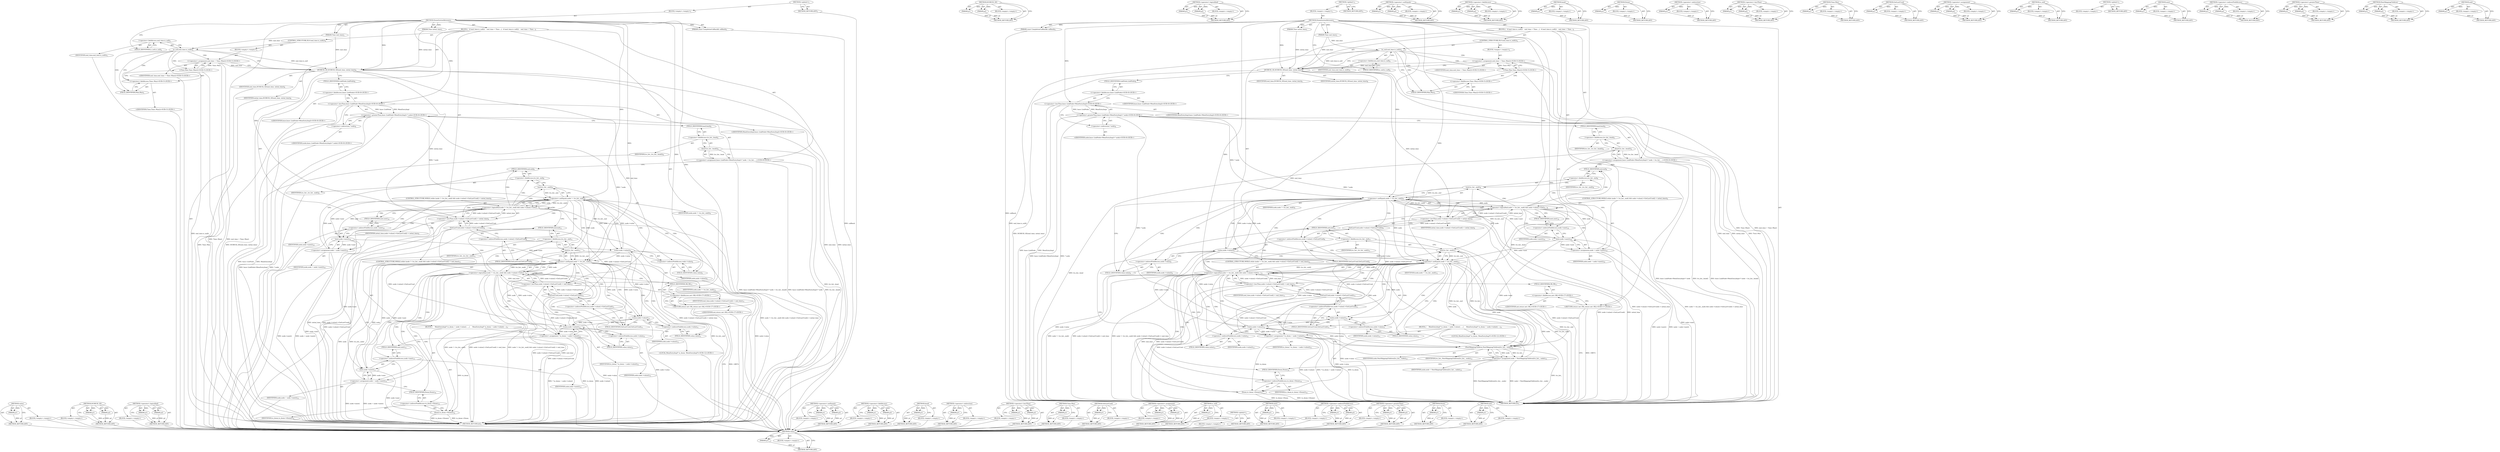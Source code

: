 digraph "end" {
vulnerable_190 [label=<(METHOD,value)>];
vulnerable_191 [label=<(PARAM,p1)>];
vulnerable_192 [label=<(BLOCK,&lt;empty&gt;,&lt;empty&gt;)>];
vulnerable_193 [label=<(METHOD_RETURN,ANY)>];
vulnerable_144 [label=<(METHOD,DCHECK_GE)>];
vulnerable_145 [label=<(PARAM,p1)>];
vulnerable_146 [label=<(PARAM,p2)>];
vulnerable_147 [label=<(BLOCK,&lt;empty&gt;,&lt;empty&gt;)>];
vulnerable_148 [label=<(METHOD_RETURN,ANY)>];
vulnerable_167 [label=<(METHOD,&lt;operator&gt;.logicalAnd)>];
vulnerable_168 [label=<(PARAM,p1)>];
vulnerable_169 [label=<(PARAM,p2)>];
vulnerable_170 [label=<(BLOCK,&lt;empty&gt;,&lt;empty&gt;)>];
vulnerable_171 [label=<(METHOD_RETURN,ANY)>];
vulnerable_6 [label=<(METHOD,&lt;global&gt;)<SUB>1</SUB>>];
vulnerable_7 [label=<(BLOCK,&lt;empty&gt;,&lt;empty&gt;)<SUB>1</SUB>>];
vulnerable_8 [label=<(METHOD,DoomEntriesBetween)<SUB>1</SUB>>];
vulnerable_9 [label=<(PARAM,Time initial_time)<SUB>1</SUB>>];
vulnerable_10 [label=<(PARAM,Time end_time)<SUB>2</SUB>>];
vulnerable_11 [label=<(PARAM,const CompletionCallback&amp; callback)<SUB>3</SUB>>];
vulnerable_12 [label=<(BLOCK,{
  if (end_time.is_null())
    end_time = Time...,{
  if (end_time.is_null())
    end_time = Time...)<SUB>3</SUB>>];
vulnerable_13 [label=<(CONTROL_STRUCTURE,IF,if (end_time.is_null()))<SUB>4</SUB>>];
vulnerable_14 [label=<(is_null,end_time.is_null())<SUB>4</SUB>>];
vulnerable_15 [label=<(&lt;operator&gt;.fieldAccess,end_time.is_null)<SUB>4</SUB>>];
vulnerable_16 [label=<(IDENTIFIER,end_time,end_time.is_null())<SUB>4</SUB>>];
vulnerable_17 [label=<(FIELD_IDENTIFIER,is_null,is_null)<SUB>4</SUB>>];
vulnerable_18 [label=<(BLOCK,&lt;empty&gt;,&lt;empty&gt;)<SUB>5</SUB>>];
vulnerable_19 [label="<(&lt;operator&gt;.assignment,end_time = Time::Max())<SUB>5</SUB>>"];
vulnerable_20 [label="<(IDENTIFIER,end_time,end_time = Time::Max())<SUB>5</SUB>>"];
vulnerable_21 [label="<(Time.Max,Time::Max())<SUB>5</SUB>>"];
vulnerable_22 [label="<(&lt;operator&gt;.fieldAccess,Time::Max)<SUB>5</SUB>>"];
vulnerable_23 [label="<(IDENTIFIER,Time,Time::Max())<SUB>5</SUB>>"];
vulnerable_24 [label=<(FIELD_IDENTIFIER,Max,Max)<SUB>5</SUB>>];
vulnerable_25 [label=<(DCHECK_GE,DCHECK_GE(end_time, initial_time))<SUB>6</SUB>>];
vulnerable_26 [label=<(IDENTIFIER,end_time,DCHECK_GE(end_time, initial_time))<SUB>6</SUB>>];
vulnerable_27 [label=<(IDENTIFIER,initial_time,DCHECK_GE(end_time, initial_time))<SUB>6</SUB>>];
vulnerable_28 [label="<(&lt;operator&gt;.assignment,base::LinkNode&lt;MemEntryImpl&gt;* node = lru_list_....)<SUB>8</SUB>>"];
vulnerable_29 [label="<(&lt;operator&gt;.greaterThan,base::LinkNode&lt;MemEntryImpl&gt;* node)<SUB>8</SUB>>"];
vulnerable_30 [label="<(&lt;operator&gt;.lessThan,base::LinkNode&lt;MemEntryImpl)<SUB>8</SUB>>"];
vulnerable_31 [label="<(&lt;operator&gt;.fieldAccess,base::LinkNode)<SUB>8</SUB>>"];
vulnerable_32 [label="<(IDENTIFIER,base,base::LinkNode&lt;MemEntryImpl)<SUB>8</SUB>>"];
vulnerable_33 [label=<(FIELD_IDENTIFIER,LinkNode,LinkNode)<SUB>8</SUB>>];
vulnerable_34 [label="<(IDENTIFIER,MemEntryImpl,base::LinkNode&lt;MemEntryImpl)<SUB>8</SUB>>"];
vulnerable_35 [label=<(&lt;operator&gt;.indirection,* node)<SUB>8</SUB>>];
vulnerable_36 [label="<(IDENTIFIER,node,base::LinkNode&lt;MemEntryImpl&gt;* node)<SUB>8</SUB>>"];
vulnerable_37 [label=<(head,lru_list_.head())<SUB>8</SUB>>];
vulnerable_38 [label=<(&lt;operator&gt;.fieldAccess,lru_list_.head)<SUB>8</SUB>>];
vulnerable_39 [label=<(IDENTIFIER,lru_list_,lru_list_.head())<SUB>8</SUB>>];
vulnerable_40 [label=<(FIELD_IDENTIFIER,head,head)<SUB>8</SUB>>];
vulnerable_41 [label=<(CONTROL_STRUCTURE,WHILE,while (node != lru_list_.end() &amp;&amp; node-&gt;value()-&gt;GetLastUsed() &lt; initial_time))<SUB>9</SUB>>];
vulnerable_42 [label=<(&lt;operator&gt;.logicalAnd,node != lru_list_.end() &amp;&amp; node-&gt;value()-&gt;GetLa...)<SUB>9</SUB>>];
vulnerable_43 [label=<(&lt;operator&gt;.notEquals,node != lru_list_.end())<SUB>9</SUB>>];
vulnerable_44 [label=<(IDENTIFIER,node,node != lru_list_.end())<SUB>9</SUB>>];
vulnerable_45 [label=<(end,lru_list_.end())<SUB>9</SUB>>];
vulnerable_46 [label=<(&lt;operator&gt;.fieldAccess,lru_list_.end)<SUB>9</SUB>>];
vulnerable_47 [label=<(IDENTIFIER,lru_list_,lru_list_.end())<SUB>9</SUB>>];
vulnerable_48 [label=<(FIELD_IDENTIFIER,end,end)<SUB>9</SUB>>];
vulnerable_49 [label=<(&lt;operator&gt;.lessThan,node-&gt;value()-&gt;GetLastUsed() &lt; initial_time)<SUB>9</SUB>>];
vulnerable_50 [label=<(GetLastUsed,node-&gt;value()-&gt;GetLastUsed())<SUB>9</SUB>>];
vulnerable_51 [label=<(&lt;operator&gt;.indirectFieldAccess,node-&gt;value()-&gt;GetLastUsed)<SUB>9</SUB>>];
vulnerable_52 [label=<(value,node-&gt;value())<SUB>9</SUB>>];
vulnerable_53 [label=<(&lt;operator&gt;.indirectFieldAccess,node-&gt;value)<SUB>9</SUB>>];
vulnerable_54 [label=<(IDENTIFIER,node,node-&gt;value())<SUB>9</SUB>>];
vulnerable_55 [label=<(FIELD_IDENTIFIER,value,value)<SUB>9</SUB>>];
vulnerable_56 [label=<(FIELD_IDENTIFIER,GetLastUsed,GetLastUsed)<SUB>9</SUB>>];
vulnerable_57 [label=<(IDENTIFIER,initial_time,node-&gt;value()-&gt;GetLastUsed() &lt; initial_time)<SUB>9</SUB>>];
vulnerable_58 [label=<(&lt;operator&gt;.assignment,node = node-&gt;next())<SUB>10</SUB>>];
vulnerable_59 [label=<(IDENTIFIER,node,node = node-&gt;next())<SUB>10</SUB>>];
vulnerable_60 [label=<(next,node-&gt;next())<SUB>10</SUB>>];
vulnerable_61 [label=<(&lt;operator&gt;.indirectFieldAccess,node-&gt;next)<SUB>10</SUB>>];
vulnerable_62 [label=<(IDENTIFIER,node,node-&gt;next())<SUB>10</SUB>>];
vulnerable_63 [label=<(FIELD_IDENTIFIER,next,next)<SUB>10</SUB>>];
vulnerable_64 [label=<(CONTROL_STRUCTURE,WHILE,while (node != lru_list_.end() &amp;&amp; node-&gt;value()-&gt;GetLastUsed() &lt; end_time))<SUB>11</SUB>>];
vulnerable_65 [label=<(&lt;operator&gt;.logicalAnd,node != lru_list_.end() &amp;&amp; node-&gt;value()-&gt;GetLa...)<SUB>11</SUB>>];
vulnerable_66 [label=<(&lt;operator&gt;.notEquals,node != lru_list_.end())<SUB>11</SUB>>];
vulnerable_67 [label=<(IDENTIFIER,node,node != lru_list_.end())<SUB>11</SUB>>];
vulnerable_68 [label=<(end,lru_list_.end())<SUB>11</SUB>>];
vulnerable_69 [label=<(&lt;operator&gt;.fieldAccess,lru_list_.end)<SUB>11</SUB>>];
vulnerable_70 [label=<(IDENTIFIER,lru_list_,lru_list_.end())<SUB>11</SUB>>];
vulnerable_71 [label=<(FIELD_IDENTIFIER,end,end)<SUB>11</SUB>>];
vulnerable_72 [label=<(&lt;operator&gt;.lessThan,node-&gt;value()-&gt;GetLastUsed() &lt; end_time)<SUB>11</SUB>>];
vulnerable_73 [label=<(GetLastUsed,node-&gt;value()-&gt;GetLastUsed())<SUB>11</SUB>>];
vulnerable_74 [label=<(&lt;operator&gt;.indirectFieldAccess,node-&gt;value()-&gt;GetLastUsed)<SUB>11</SUB>>];
vulnerable_75 [label=<(value,node-&gt;value())<SUB>11</SUB>>];
vulnerable_76 [label=<(&lt;operator&gt;.indirectFieldAccess,node-&gt;value)<SUB>11</SUB>>];
vulnerable_77 [label=<(IDENTIFIER,node,node-&gt;value())<SUB>11</SUB>>];
vulnerable_78 [label=<(FIELD_IDENTIFIER,value,value)<SUB>11</SUB>>];
vulnerable_79 [label=<(FIELD_IDENTIFIER,GetLastUsed,GetLastUsed)<SUB>11</SUB>>];
vulnerable_80 [label=<(IDENTIFIER,end_time,node-&gt;value()-&gt;GetLastUsed() &lt; end_time)<SUB>11</SUB>>];
vulnerable_81 [label=<(BLOCK,{
     MemEntryImpl* to_doom = node-&gt;value();
 ...,{
     MemEntryImpl* to_doom = node-&gt;value();
 ...)<SUB>11</SUB>>];
vulnerable_82 [label="<(LOCAL,MemEntryImpl* to_doom: MemEntryImpl*)<SUB>12</SUB>>"];
vulnerable_83 [label=<(&lt;operator&gt;.assignment,* to_doom = node-&gt;value())<SUB>12</SUB>>];
vulnerable_84 [label=<(IDENTIFIER,to_doom,* to_doom = node-&gt;value())<SUB>12</SUB>>];
vulnerable_85 [label=<(value,node-&gt;value())<SUB>12</SUB>>];
vulnerable_86 [label=<(&lt;operator&gt;.indirectFieldAccess,node-&gt;value)<SUB>12</SUB>>];
vulnerable_87 [label=<(IDENTIFIER,node,node-&gt;value())<SUB>12</SUB>>];
vulnerable_88 [label=<(FIELD_IDENTIFIER,value,value)<SUB>12</SUB>>];
vulnerable_89 [label=<(&lt;operator&gt;.assignment,node = node-&gt;next())<SUB>13</SUB>>];
vulnerable_90 [label=<(IDENTIFIER,node,node = node-&gt;next())<SUB>13</SUB>>];
vulnerable_91 [label=<(next,node-&gt;next())<SUB>13</SUB>>];
vulnerable_92 [label=<(&lt;operator&gt;.indirectFieldAccess,node-&gt;next)<SUB>13</SUB>>];
vulnerable_93 [label=<(IDENTIFIER,node,node-&gt;next())<SUB>13</SUB>>];
vulnerable_94 [label=<(FIELD_IDENTIFIER,next,next)<SUB>13</SUB>>];
vulnerable_95 [label=<(Doom,to_doom-&gt;Doom())<SUB>14</SUB>>];
vulnerable_96 [label=<(&lt;operator&gt;.indirectFieldAccess,to_doom-&gt;Doom)<SUB>14</SUB>>];
vulnerable_97 [label=<(IDENTIFIER,to_doom,to_doom-&gt;Doom())<SUB>14</SUB>>];
vulnerable_98 [label=<(FIELD_IDENTIFIER,Doom,Doom)<SUB>14</SUB>>];
vulnerable_99 [label="<(RETURN,return net::OK;,return net::OK;)<SUB>17</SUB>>"];
vulnerable_100 [label="<(&lt;operator&gt;.fieldAccess,net::OK)<SUB>17</SUB>>"];
vulnerable_101 [label="<(IDENTIFIER,net,return net::OK;)<SUB>17</SUB>>"];
vulnerable_102 [label=<(FIELD_IDENTIFIER,OK,OK)<SUB>17</SUB>>];
vulnerable_103 [label=<(METHOD_RETURN,int)<SUB>1</SUB>>];
vulnerable_105 [label=<(METHOD_RETURN,ANY)<SUB>1</SUB>>];
vulnerable_172 [label=<(METHOD,&lt;operator&gt;.notEquals)>];
vulnerable_173 [label=<(PARAM,p1)>];
vulnerable_174 [label=<(PARAM,p2)>];
vulnerable_175 [label=<(BLOCK,&lt;empty&gt;,&lt;empty&gt;)>];
vulnerable_176 [label=<(METHOD_RETURN,ANY)>];
vulnerable_130 [label=<(METHOD,&lt;operator&gt;.fieldAccess)>];
vulnerable_131 [label=<(PARAM,p1)>];
vulnerable_132 [label=<(PARAM,p2)>];
vulnerable_133 [label=<(BLOCK,&lt;empty&gt;,&lt;empty&gt;)>];
vulnerable_134 [label=<(METHOD_RETURN,ANY)>];
vulnerable_163 [label=<(METHOD,head)>];
vulnerable_164 [label=<(PARAM,p1)>];
vulnerable_165 [label=<(BLOCK,&lt;empty&gt;,&lt;empty&gt;)>];
vulnerable_166 [label=<(METHOD_RETURN,ANY)>];
vulnerable_159 [label=<(METHOD,&lt;operator&gt;.indirection)>];
vulnerable_160 [label=<(PARAM,p1)>];
vulnerable_161 [label=<(BLOCK,&lt;empty&gt;,&lt;empty&gt;)>];
vulnerable_162 [label=<(METHOD_RETURN,ANY)>];
vulnerable_154 [label=<(METHOD,&lt;operator&gt;.lessThan)>];
vulnerable_155 [label=<(PARAM,p1)>];
vulnerable_156 [label=<(PARAM,p2)>];
vulnerable_157 [label=<(BLOCK,&lt;empty&gt;,&lt;empty&gt;)>];
vulnerable_158 [label=<(METHOD_RETURN,ANY)>];
vulnerable_140 [label=<(METHOD,Time.Max)>];
vulnerable_141 [label=<(PARAM,p1)>];
vulnerable_142 [label=<(BLOCK,&lt;empty&gt;,&lt;empty&gt;)>];
vulnerable_143 [label=<(METHOD_RETURN,ANY)>];
vulnerable_181 [label=<(METHOD,GetLastUsed)>];
vulnerable_182 [label=<(PARAM,p1)>];
vulnerable_183 [label=<(BLOCK,&lt;empty&gt;,&lt;empty&gt;)>];
vulnerable_184 [label=<(METHOD_RETURN,ANY)>];
vulnerable_135 [label=<(METHOD,&lt;operator&gt;.assignment)>];
vulnerable_136 [label=<(PARAM,p1)>];
vulnerable_137 [label=<(PARAM,p2)>];
vulnerable_138 [label=<(BLOCK,&lt;empty&gt;,&lt;empty&gt;)>];
vulnerable_139 [label=<(METHOD_RETURN,ANY)>];
vulnerable_126 [label=<(METHOD,is_null)>];
vulnerable_127 [label=<(PARAM,p1)>];
vulnerable_128 [label=<(BLOCK,&lt;empty&gt;,&lt;empty&gt;)>];
vulnerable_129 [label=<(METHOD_RETURN,ANY)>];
vulnerable_120 [label=<(METHOD,&lt;global&gt;)<SUB>1</SUB>>];
vulnerable_121 [label=<(BLOCK,&lt;empty&gt;,&lt;empty&gt;)>];
vulnerable_122 [label=<(METHOD_RETURN,ANY)>];
vulnerable_194 [label=<(METHOD,next)>];
vulnerable_195 [label=<(PARAM,p1)>];
vulnerable_196 [label=<(BLOCK,&lt;empty&gt;,&lt;empty&gt;)>];
vulnerable_197 [label=<(METHOD_RETURN,ANY)>];
vulnerable_185 [label=<(METHOD,&lt;operator&gt;.indirectFieldAccess)>];
vulnerable_186 [label=<(PARAM,p1)>];
vulnerable_187 [label=<(PARAM,p2)>];
vulnerable_188 [label=<(BLOCK,&lt;empty&gt;,&lt;empty&gt;)>];
vulnerable_189 [label=<(METHOD_RETURN,ANY)>];
vulnerable_149 [label=<(METHOD,&lt;operator&gt;.greaterThan)>];
vulnerable_150 [label=<(PARAM,p1)>];
vulnerable_151 [label=<(PARAM,p2)>];
vulnerable_152 [label=<(BLOCK,&lt;empty&gt;,&lt;empty&gt;)>];
vulnerable_153 [label=<(METHOD_RETURN,ANY)>];
vulnerable_198 [label=<(METHOD,Doom)>];
vulnerable_199 [label=<(PARAM,p1)>];
vulnerable_200 [label=<(BLOCK,&lt;empty&gt;,&lt;empty&gt;)>];
vulnerable_201 [label=<(METHOD_RETURN,ANY)>];
vulnerable_177 [label=<(METHOD,end)>];
vulnerable_178 [label=<(PARAM,p1)>];
vulnerable_179 [label=<(BLOCK,&lt;empty&gt;,&lt;empty&gt;)>];
vulnerable_180 [label=<(METHOD_RETURN,ANY)>];
fixed_189 [label=<(METHOD,value)>];
fixed_190 [label=<(PARAM,p1)>];
fixed_191 [label=<(BLOCK,&lt;empty&gt;,&lt;empty&gt;)>];
fixed_192 [label=<(METHOD_RETURN,ANY)>];
fixed_143 [label=<(METHOD,DCHECK_GE)>];
fixed_144 [label=<(PARAM,p1)>];
fixed_145 [label=<(PARAM,p2)>];
fixed_146 [label=<(BLOCK,&lt;empty&gt;,&lt;empty&gt;)>];
fixed_147 [label=<(METHOD_RETURN,ANY)>];
fixed_166 [label=<(METHOD,&lt;operator&gt;.logicalAnd)>];
fixed_167 [label=<(PARAM,p1)>];
fixed_168 [label=<(PARAM,p2)>];
fixed_169 [label=<(BLOCK,&lt;empty&gt;,&lt;empty&gt;)>];
fixed_170 [label=<(METHOD_RETURN,ANY)>];
fixed_6 [label=<(METHOD,&lt;global&gt;)<SUB>1</SUB>>];
fixed_7 [label=<(BLOCK,&lt;empty&gt;,&lt;empty&gt;)<SUB>1</SUB>>];
fixed_8 [label=<(METHOD,DoomEntriesBetween)<SUB>1</SUB>>];
fixed_9 [label=<(PARAM,Time initial_time)<SUB>1</SUB>>];
fixed_10 [label=<(PARAM,Time end_time)<SUB>2</SUB>>];
fixed_11 [label=<(PARAM,const CompletionCallback&amp; callback)<SUB>3</SUB>>];
fixed_12 [label=<(BLOCK,{
  if (end_time.is_null())
    end_time = Time...,{
  if (end_time.is_null())
    end_time = Time...)<SUB>3</SUB>>];
fixed_13 [label=<(CONTROL_STRUCTURE,IF,if (end_time.is_null()))<SUB>4</SUB>>];
fixed_14 [label=<(is_null,end_time.is_null())<SUB>4</SUB>>];
fixed_15 [label=<(&lt;operator&gt;.fieldAccess,end_time.is_null)<SUB>4</SUB>>];
fixed_16 [label=<(IDENTIFIER,end_time,end_time.is_null())<SUB>4</SUB>>];
fixed_17 [label=<(FIELD_IDENTIFIER,is_null,is_null)<SUB>4</SUB>>];
fixed_18 [label=<(BLOCK,&lt;empty&gt;,&lt;empty&gt;)<SUB>5</SUB>>];
fixed_19 [label="<(&lt;operator&gt;.assignment,end_time = Time::Max())<SUB>5</SUB>>"];
fixed_20 [label="<(IDENTIFIER,end_time,end_time = Time::Max())<SUB>5</SUB>>"];
fixed_21 [label="<(Time.Max,Time::Max())<SUB>5</SUB>>"];
fixed_22 [label="<(&lt;operator&gt;.fieldAccess,Time::Max)<SUB>5</SUB>>"];
fixed_23 [label="<(IDENTIFIER,Time,Time::Max())<SUB>5</SUB>>"];
fixed_24 [label=<(FIELD_IDENTIFIER,Max,Max)<SUB>5</SUB>>];
fixed_25 [label=<(DCHECK_GE,DCHECK_GE(end_time, initial_time))<SUB>6</SUB>>];
fixed_26 [label=<(IDENTIFIER,end_time,DCHECK_GE(end_time, initial_time))<SUB>6</SUB>>];
fixed_27 [label=<(IDENTIFIER,initial_time,DCHECK_GE(end_time, initial_time))<SUB>6</SUB>>];
fixed_28 [label="<(&lt;operator&gt;.assignment,base::LinkNode&lt;MemEntryImpl&gt;* node = lru_list_....)<SUB>8</SUB>>"];
fixed_29 [label="<(&lt;operator&gt;.greaterThan,base::LinkNode&lt;MemEntryImpl&gt;* node)<SUB>8</SUB>>"];
fixed_30 [label="<(&lt;operator&gt;.lessThan,base::LinkNode&lt;MemEntryImpl)<SUB>8</SUB>>"];
fixed_31 [label="<(&lt;operator&gt;.fieldAccess,base::LinkNode)<SUB>8</SUB>>"];
fixed_32 [label="<(IDENTIFIER,base,base::LinkNode&lt;MemEntryImpl)<SUB>8</SUB>>"];
fixed_33 [label=<(FIELD_IDENTIFIER,LinkNode,LinkNode)<SUB>8</SUB>>];
fixed_34 [label="<(IDENTIFIER,MemEntryImpl,base::LinkNode&lt;MemEntryImpl)<SUB>8</SUB>>"];
fixed_35 [label=<(&lt;operator&gt;.indirection,* node)<SUB>8</SUB>>];
fixed_36 [label="<(IDENTIFIER,node,base::LinkNode&lt;MemEntryImpl&gt;* node)<SUB>8</SUB>>"];
fixed_37 [label=<(head,lru_list_.head())<SUB>8</SUB>>];
fixed_38 [label=<(&lt;operator&gt;.fieldAccess,lru_list_.head)<SUB>8</SUB>>];
fixed_39 [label=<(IDENTIFIER,lru_list_,lru_list_.head())<SUB>8</SUB>>];
fixed_40 [label=<(FIELD_IDENTIFIER,head,head)<SUB>8</SUB>>];
fixed_41 [label=<(CONTROL_STRUCTURE,WHILE,while (node != lru_list_.end() &amp;&amp; node-&gt;value()-&gt;GetLastUsed() &lt; initial_time))<SUB>9</SUB>>];
fixed_42 [label=<(&lt;operator&gt;.logicalAnd,node != lru_list_.end() &amp;&amp; node-&gt;value()-&gt;GetLa...)<SUB>9</SUB>>];
fixed_43 [label=<(&lt;operator&gt;.notEquals,node != lru_list_.end())<SUB>9</SUB>>];
fixed_44 [label=<(IDENTIFIER,node,node != lru_list_.end())<SUB>9</SUB>>];
fixed_45 [label=<(end,lru_list_.end())<SUB>9</SUB>>];
fixed_46 [label=<(&lt;operator&gt;.fieldAccess,lru_list_.end)<SUB>9</SUB>>];
fixed_47 [label=<(IDENTIFIER,lru_list_,lru_list_.end())<SUB>9</SUB>>];
fixed_48 [label=<(FIELD_IDENTIFIER,end,end)<SUB>9</SUB>>];
fixed_49 [label=<(&lt;operator&gt;.lessThan,node-&gt;value()-&gt;GetLastUsed() &lt; initial_time)<SUB>9</SUB>>];
fixed_50 [label=<(GetLastUsed,node-&gt;value()-&gt;GetLastUsed())<SUB>9</SUB>>];
fixed_51 [label=<(&lt;operator&gt;.indirectFieldAccess,node-&gt;value()-&gt;GetLastUsed)<SUB>9</SUB>>];
fixed_52 [label=<(value,node-&gt;value())<SUB>9</SUB>>];
fixed_53 [label=<(&lt;operator&gt;.indirectFieldAccess,node-&gt;value)<SUB>9</SUB>>];
fixed_54 [label=<(IDENTIFIER,node,node-&gt;value())<SUB>9</SUB>>];
fixed_55 [label=<(FIELD_IDENTIFIER,value,value)<SUB>9</SUB>>];
fixed_56 [label=<(FIELD_IDENTIFIER,GetLastUsed,GetLastUsed)<SUB>9</SUB>>];
fixed_57 [label=<(IDENTIFIER,initial_time,node-&gt;value()-&gt;GetLastUsed() &lt; initial_time)<SUB>9</SUB>>];
fixed_58 [label=<(&lt;operator&gt;.assignment,node = node-&gt;next())<SUB>10</SUB>>];
fixed_59 [label=<(IDENTIFIER,node,node = node-&gt;next())<SUB>10</SUB>>];
fixed_60 [label=<(next,node-&gt;next())<SUB>10</SUB>>];
fixed_61 [label=<(&lt;operator&gt;.indirectFieldAccess,node-&gt;next)<SUB>10</SUB>>];
fixed_62 [label=<(IDENTIFIER,node,node-&gt;next())<SUB>10</SUB>>];
fixed_63 [label=<(FIELD_IDENTIFIER,next,next)<SUB>10</SUB>>];
fixed_64 [label=<(CONTROL_STRUCTURE,WHILE,while (node != lru_list_.end() &amp;&amp; node-&gt;value()-&gt;GetLastUsed() &lt; end_time))<SUB>11</SUB>>];
fixed_65 [label=<(&lt;operator&gt;.logicalAnd,node != lru_list_.end() &amp;&amp; node-&gt;value()-&gt;GetLa...)<SUB>11</SUB>>];
fixed_66 [label=<(&lt;operator&gt;.notEquals,node != lru_list_.end())<SUB>11</SUB>>];
fixed_67 [label=<(IDENTIFIER,node,node != lru_list_.end())<SUB>11</SUB>>];
fixed_68 [label=<(end,lru_list_.end())<SUB>11</SUB>>];
fixed_69 [label=<(&lt;operator&gt;.fieldAccess,lru_list_.end)<SUB>11</SUB>>];
fixed_70 [label=<(IDENTIFIER,lru_list_,lru_list_.end())<SUB>11</SUB>>];
fixed_71 [label=<(FIELD_IDENTIFIER,end,end)<SUB>11</SUB>>];
fixed_72 [label=<(&lt;operator&gt;.lessThan,node-&gt;value()-&gt;GetLastUsed() &lt; end_time)<SUB>11</SUB>>];
fixed_73 [label=<(GetLastUsed,node-&gt;value()-&gt;GetLastUsed())<SUB>11</SUB>>];
fixed_74 [label=<(&lt;operator&gt;.indirectFieldAccess,node-&gt;value()-&gt;GetLastUsed)<SUB>11</SUB>>];
fixed_75 [label=<(value,node-&gt;value())<SUB>11</SUB>>];
fixed_76 [label=<(&lt;operator&gt;.indirectFieldAccess,node-&gt;value)<SUB>11</SUB>>];
fixed_77 [label=<(IDENTIFIER,node,node-&gt;value())<SUB>11</SUB>>];
fixed_78 [label=<(FIELD_IDENTIFIER,value,value)<SUB>11</SUB>>];
fixed_79 [label=<(FIELD_IDENTIFIER,GetLastUsed,GetLastUsed)<SUB>11</SUB>>];
fixed_80 [label=<(IDENTIFIER,end_time,node-&gt;value()-&gt;GetLastUsed() &lt; end_time)<SUB>11</SUB>>];
fixed_81 [label=<(BLOCK,{
     MemEntryImpl* to_doom = node-&gt;value();
 ...,{
     MemEntryImpl* to_doom = node-&gt;value();
 ...)<SUB>11</SUB>>];
fixed_82 [label="<(LOCAL,MemEntryImpl* to_doom: MemEntryImpl*)<SUB>12</SUB>>"];
fixed_83 [label=<(&lt;operator&gt;.assignment,* to_doom = node-&gt;value())<SUB>12</SUB>>];
fixed_84 [label=<(IDENTIFIER,to_doom,* to_doom = node-&gt;value())<SUB>12</SUB>>];
fixed_85 [label=<(value,node-&gt;value())<SUB>12</SUB>>];
fixed_86 [label=<(&lt;operator&gt;.indirectFieldAccess,node-&gt;value)<SUB>12</SUB>>];
fixed_87 [label=<(IDENTIFIER,node,node-&gt;value())<SUB>12</SUB>>];
fixed_88 [label=<(FIELD_IDENTIFIER,value,value)<SUB>12</SUB>>];
fixed_89 [label=<(&lt;operator&gt;.assignment,node = NextSkippingChildren(lru_list_, node))<SUB>13</SUB>>];
fixed_90 [label=<(IDENTIFIER,node,node = NextSkippingChildren(lru_list_, node))<SUB>13</SUB>>];
fixed_91 [label=<(NextSkippingChildren,NextSkippingChildren(lru_list_, node))<SUB>13</SUB>>];
fixed_92 [label=<(IDENTIFIER,lru_list_,NextSkippingChildren(lru_list_, node))<SUB>13</SUB>>];
fixed_93 [label=<(IDENTIFIER,node,NextSkippingChildren(lru_list_, node))<SUB>13</SUB>>];
fixed_94 [label=<(Doom,to_doom-&gt;Doom())<SUB>14</SUB>>];
fixed_95 [label=<(&lt;operator&gt;.indirectFieldAccess,to_doom-&gt;Doom)<SUB>14</SUB>>];
fixed_96 [label=<(IDENTIFIER,to_doom,to_doom-&gt;Doom())<SUB>14</SUB>>];
fixed_97 [label=<(FIELD_IDENTIFIER,Doom,Doom)<SUB>14</SUB>>];
fixed_98 [label="<(RETURN,return net::OK;,return net::OK;)<SUB>17</SUB>>"];
fixed_99 [label="<(&lt;operator&gt;.fieldAccess,net::OK)<SUB>17</SUB>>"];
fixed_100 [label="<(IDENTIFIER,net,return net::OK;)<SUB>17</SUB>>"];
fixed_101 [label=<(FIELD_IDENTIFIER,OK,OK)<SUB>17</SUB>>];
fixed_102 [label=<(METHOD_RETURN,int)<SUB>1</SUB>>];
fixed_104 [label=<(METHOD_RETURN,ANY)<SUB>1</SUB>>];
fixed_171 [label=<(METHOD,&lt;operator&gt;.notEquals)>];
fixed_172 [label=<(PARAM,p1)>];
fixed_173 [label=<(PARAM,p2)>];
fixed_174 [label=<(BLOCK,&lt;empty&gt;,&lt;empty&gt;)>];
fixed_175 [label=<(METHOD_RETURN,ANY)>];
fixed_129 [label=<(METHOD,&lt;operator&gt;.fieldAccess)>];
fixed_130 [label=<(PARAM,p1)>];
fixed_131 [label=<(PARAM,p2)>];
fixed_132 [label=<(BLOCK,&lt;empty&gt;,&lt;empty&gt;)>];
fixed_133 [label=<(METHOD_RETURN,ANY)>];
fixed_162 [label=<(METHOD,head)>];
fixed_163 [label=<(PARAM,p1)>];
fixed_164 [label=<(BLOCK,&lt;empty&gt;,&lt;empty&gt;)>];
fixed_165 [label=<(METHOD_RETURN,ANY)>];
fixed_202 [label=<(METHOD,Doom)>];
fixed_203 [label=<(PARAM,p1)>];
fixed_204 [label=<(BLOCK,&lt;empty&gt;,&lt;empty&gt;)>];
fixed_205 [label=<(METHOD_RETURN,ANY)>];
fixed_158 [label=<(METHOD,&lt;operator&gt;.indirection)>];
fixed_159 [label=<(PARAM,p1)>];
fixed_160 [label=<(BLOCK,&lt;empty&gt;,&lt;empty&gt;)>];
fixed_161 [label=<(METHOD_RETURN,ANY)>];
fixed_153 [label=<(METHOD,&lt;operator&gt;.lessThan)>];
fixed_154 [label=<(PARAM,p1)>];
fixed_155 [label=<(PARAM,p2)>];
fixed_156 [label=<(BLOCK,&lt;empty&gt;,&lt;empty&gt;)>];
fixed_157 [label=<(METHOD_RETURN,ANY)>];
fixed_139 [label=<(METHOD,Time.Max)>];
fixed_140 [label=<(PARAM,p1)>];
fixed_141 [label=<(BLOCK,&lt;empty&gt;,&lt;empty&gt;)>];
fixed_142 [label=<(METHOD_RETURN,ANY)>];
fixed_180 [label=<(METHOD,GetLastUsed)>];
fixed_181 [label=<(PARAM,p1)>];
fixed_182 [label=<(BLOCK,&lt;empty&gt;,&lt;empty&gt;)>];
fixed_183 [label=<(METHOD_RETURN,ANY)>];
fixed_134 [label=<(METHOD,&lt;operator&gt;.assignment)>];
fixed_135 [label=<(PARAM,p1)>];
fixed_136 [label=<(PARAM,p2)>];
fixed_137 [label=<(BLOCK,&lt;empty&gt;,&lt;empty&gt;)>];
fixed_138 [label=<(METHOD_RETURN,ANY)>];
fixed_125 [label=<(METHOD,is_null)>];
fixed_126 [label=<(PARAM,p1)>];
fixed_127 [label=<(BLOCK,&lt;empty&gt;,&lt;empty&gt;)>];
fixed_128 [label=<(METHOD_RETURN,ANY)>];
fixed_119 [label=<(METHOD,&lt;global&gt;)<SUB>1</SUB>>];
fixed_120 [label=<(BLOCK,&lt;empty&gt;,&lt;empty&gt;)>];
fixed_121 [label=<(METHOD_RETURN,ANY)>];
fixed_193 [label=<(METHOD,next)>];
fixed_194 [label=<(PARAM,p1)>];
fixed_195 [label=<(BLOCK,&lt;empty&gt;,&lt;empty&gt;)>];
fixed_196 [label=<(METHOD_RETURN,ANY)>];
fixed_184 [label=<(METHOD,&lt;operator&gt;.indirectFieldAccess)>];
fixed_185 [label=<(PARAM,p1)>];
fixed_186 [label=<(PARAM,p2)>];
fixed_187 [label=<(BLOCK,&lt;empty&gt;,&lt;empty&gt;)>];
fixed_188 [label=<(METHOD_RETURN,ANY)>];
fixed_148 [label=<(METHOD,&lt;operator&gt;.greaterThan)>];
fixed_149 [label=<(PARAM,p1)>];
fixed_150 [label=<(PARAM,p2)>];
fixed_151 [label=<(BLOCK,&lt;empty&gt;,&lt;empty&gt;)>];
fixed_152 [label=<(METHOD_RETURN,ANY)>];
fixed_197 [label=<(METHOD,NextSkippingChildren)>];
fixed_198 [label=<(PARAM,p1)>];
fixed_199 [label=<(PARAM,p2)>];
fixed_200 [label=<(BLOCK,&lt;empty&gt;,&lt;empty&gt;)>];
fixed_201 [label=<(METHOD_RETURN,ANY)>];
fixed_176 [label=<(METHOD,end)>];
fixed_177 [label=<(PARAM,p1)>];
fixed_178 [label=<(BLOCK,&lt;empty&gt;,&lt;empty&gt;)>];
fixed_179 [label=<(METHOD_RETURN,ANY)>];
vulnerable_190 -> vulnerable_191  [key=0, label="AST: "];
vulnerable_190 -> vulnerable_191  [key=1, label="DDG: "];
vulnerable_190 -> vulnerable_192  [key=0, label="AST: "];
vulnerable_190 -> vulnerable_193  [key=0, label="AST: "];
vulnerable_190 -> vulnerable_193  [key=1, label="CFG: "];
vulnerable_191 -> vulnerable_193  [key=0, label="DDG: p1"];
vulnerable_192 -> fixed_189  [key=0];
vulnerable_193 -> fixed_189  [key=0];
vulnerable_144 -> vulnerable_145  [key=0, label="AST: "];
vulnerable_144 -> vulnerable_145  [key=1, label="DDG: "];
vulnerable_144 -> vulnerable_147  [key=0, label="AST: "];
vulnerable_144 -> vulnerable_146  [key=0, label="AST: "];
vulnerable_144 -> vulnerable_146  [key=1, label="DDG: "];
vulnerable_144 -> vulnerable_148  [key=0, label="AST: "];
vulnerable_144 -> vulnerable_148  [key=1, label="CFG: "];
vulnerable_145 -> vulnerable_148  [key=0, label="DDG: p1"];
vulnerable_146 -> vulnerable_148  [key=0, label="DDG: p2"];
vulnerable_147 -> fixed_189  [key=0];
vulnerable_148 -> fixed_189  [key=0];
vulnerable_167 -> vulnerable_168  [key=0, label="AST: "];
vulnerable_167 -> vulnerable_168  [key=1, label="DDG: "];
vulnerable_167 -> vulnerable_170  [key=0, label="AST: "];
vulnerable_167 -> vulnerable_169  [key=0, label="AST: "];
vulnerable_167 -> vulnerable_169  [key=1, label="DDG: "];
vulnerable_167 -> vulnerable_171  [key=0, label="AST: "];
vulnerable_167 -> vulnerable_171  [key=1, label="CFG: "];
vulnerable_168 -> vulnerable_171  [key=0, label="DDG: p1"];
vulnerable_169 -> vulnerable_171  [key=0, label="DDG: p2"];
vulnerable_170 -> fixed_189  [key=0];
vulnerable_171 -> fixed_189  [key=0];
vulnerable_6 -> vulnerable_7  [key=0, label="AST: "];
vulnerable_6 -> vulnerable_105  [key=0, label="AST: "];
vulnerable_6 -> vulnerable_105  [key=1, label="CFG: "];
vulnerable_7 -> vulnerable_8  [key=0, label="AST: "];
vulnerable_8 -> vulnerable_9  [key=0, label="AST: "];
vulnerable_8 -> vulnerable_9  [key=1, label="DDG: "];
vulnerable_8 -> vulnerable_10  [key=0, label="AST: "];
vulnerable_8 -> vulnerable_10  [key=1, label="DDG: "];
vulnerable_8 -> vulnerable_11  [key=0, label="AST: "];
vulnerable_8 -> vulnerable_11  [key=1, label="DDG: "];
vulnerable_8 -> vulnerable_12  [key=0, label="AST: "];
vulnerable_8 -> vulnerable_103  [key=0, label="AST: "];
vulnerable_8 -> vulnerable_17  [key=0, label="CFG: "];
vulnerable_8 -> vulnerable_99  [key=0, label="DDG: "];
vulnerable_8 -> vulnerable_25  [key=0, label="DDG: "];
vulnerable_8 -> vulnerable_30  [key=0, label="DDG: "];
vulnerable_8 -> vulnerable_43  [key=0, label="DDG: "];
vulnerable_8 -> vulnerable_49  [key=0, label="DDG: "];
vulnerable_8 -> vulnerable_66  [key=0, label="DDG: "];
vulnerable_8 -> vulnerable_72  [key=0, label="DDG: "];
vulnerable_9 -> vulnerable_25  [key=0, label="DDG: initial_time"];
vulnerable_10 -> vulnerable_25  [key=0, label="DDG: end_time"];
vulnerable_10 -> vulnerable_14  [key=0, label="DDG: end_time"];
vulnerable_11 -> vulnerable_103  [key=0, label="DDG: callback"];
vulnerable_12 -> vulnerable_13  [key=0, label="AST: "];
vulnerable_12 -> vulnerable_25  [key=0, label="AST: "];
vulnerable_12 -> vulnerable_28  [key=0, label="AST: "];
vulnerable_12 -> vulnerable_41  [key=0, label="AST: "];
vulnerable_12 -> vulnerable_64  [key=0, label="AST: "];
vulnerable_12 -> vulnerable_99  [key=0, label="AST: "];
vulnerable_13 -> vulnerable_14  [key=0, label="AST: "];
vulnerable_13 -> vulnerable_18  [key=0, label="AST: "];
vulnerable_14 -> vulnerable_15  [key=0, label="AST: "];
vulnerable_14 -> vulnerable_24  [key=0, label="CFG: "];
vulnerable_14 -> vulnerable_24  [key=1, label="CDG: "];
vulnerable_14 -> vulnerable_25  [key=0, label="CFG: "];
vulnerable_14 -> vulnerable_25  [key=1, label="DDG: end_time.is_null"];
vulnerable_14 -> vulnerable_103  [key=0, label="DDG: end_time.is_null()"];
vulnerable_14 -> vulnerable_21  [key=0, label="CDG: "];
vulnerable_14 -> vulnerable_19  [key=0, label="CDG: "];
vulnerable_14 -> vulnerable_22  [key=0, label="CDG: "];
vulnerable_15 -> vulnerable_16  [key=0, label="AST: "];
vulnerable_15 -> vulnerable_17  [key=0, label="AST: "];
vulnerable_15 -> vulnerable_14  [key=0, label="CFG: "];
vulnerable_16 -> fixed_189  [key=0];
vulnerable_17 -> vulnerable_15  [key=0, label="CFG: "];
vulnerable_18 -> vulnerable_19  [key=0, label="AST: "];
vulnerable_19 -> vulnerable_20  [key=0, label="AST: "];
vulnerable_19 -> vulnerable_21  [key=0, label="AST: "];
vulnerable_19 -> vulnerable_25  [key=0, label="CFG: "];
vulnerable_19 -> vulnerable_25  [key=1, label="DDG: end_time"];
vulnerable_19 -> vulnerable_103  [key=0, label="DDG: Time::Max()"];
vulnerable_19 -> vulnerable_103  [key=1, label="DDG: end_time = Time::Max()"];
vulnerable_20 -> fixed_189  [key=0];
vulnerable_21 -> vulnerable_22  [key=0, label="AST: "];
vulnerable_21 -> vulnerable_19  [key=0, label="CFG: "];
vulnerable_21 -> vulnerable_19  [key=1, label="DDG: Time::Max"];
vulnerable_21 -> vulnerable_103  [key=0, label="DDG: Time::Max"];
vulnerable_22 -> vulnerable_23  [key=0, label="AST: "];
vulnerable_22 -> vulnerable_24  [key=0, label="AST: "];
vulnerable_22 -> vulnerable_21  [key=0, label="CFG: "];
vulnerable_23 -> fixed_189  [key=0];
vulnerable_24 -> vulnerable_22  [key=0, label="CFG: "];
vulnerable_25 -> vulnerable_26  [key=0, label="AST: "];
vulnerable_25 -> vulnerable_27  [key=0, label="AST: "];
vulnerable_25 -> vulnerable_33  [key=0, label="CFG: "];
vulnerable_25 -> vulnerable_103  [key=0, label="DDG: end_time"];
vulnerable_25 -> vulnerable_103  [key=1, label="DDG: initial_time"];
vulnerable_25 -> vulnerable_103  [key=2, label="DDG: DCHECK_GE(end_time, initial_time)"];
vulnerable_25 -> vulnerable_49  [key=0, label="DDG: initial_time"];
vulnerable_25 -> vulnerable_72  [key=0, label="DDG: end_time"];
vulnerable_26 -> fixed_189  [key=0];
vulnerable_27 -> fixed_189  [key=0];
vulnerable_28 -> vulnerable_29  [key=0, label="AST: "];
vulnerable_28 -> vulnerable_37  [key=0, label="AST: "];
vulnerable_28 -> vulnerable_48  [key=0, label="CFG: "];
vulnerable_28 -> vulnerable_103  [key=0, label="DDG: base::LinkNode&lt;MemEntryImpl&gt;* node"];
vulnerable_28 -> vulnerable_103  [key=1, label="DDG: lru_list_.head()"];
vulnerable_28 -> vulnerable_103  [key=2, label="DDG: base::LinkNode&lt;MemEntryImpl&gt;* node = lru_list_.head()"];
vulnerable_29 -> vulnerable_30  [key=0, label="AST: "];
vulnerable_29 -> vulnerable_35  [key=0, label="AST: "];
vulnerable_29 -> vulnerable_40  [key=0, label="CFG: "];
vulnerable_29 -> vulnerable_103  [key=0, label="DDG: base::LinkNode&lt;MemEntryImpl"];
vulnerable_29 -> vulnerable_103  [key=1, label="DDG: * node"];
vulnerable_29 -> vulnerable_43  [key=0, label="DDG: * node"];
vulnerable_29 -> vulnerable_66  [key=0, label="DDG: * node"];
vulnerable_30 -> vulnerable_31  [key=0, label="AST: "];
vulnerable_30 -> vulnerable_34  [key=0, label="AST: "];
vulnerable_30 -> vulnerable_35  [key=0, label="CFG: "];
vulnerable_30 -> vulnerable_103  [key=0, label="DDG: base::LinkNode"];
vulnerable_30 -> vulnerable_103  [key=1, label="DDG: MemEntryImpl"];
vulnerable_30 -> vulnerable_29  [key=0, label="DDG: base::LinkNode"];
vulnerable_30 -> vulnerable_29  [key=1, label="DDG: MemEntryImpl"];
vulnerable_31 -> vulnerable_32  [key=0, label="AST: "];
vulnerable_31 -> vulnerable_33  [key=0, label="AST: "];
vulnerable_31 -> vulnerable_30  [key=0, label="CFG: "];
vulnerable_32 -> fixed_189  [key=0];
vulnerable_33 -> vulnerable_31  [key=0, label="CFG: "];
vulnerable_34 -> fixed_189  [key=0];
vulnerable_35 -> vulnerable_36  [key=0, label="AST: "];
vulnerable_35 -> vulnerable_29  [key=0, label="CFG: "];
vulnerable_36 -> fixed_189  [key=0];
vulnerable_37 -> vulnerable_38  [key=0, label="AST: "];
vulnerable_37 -> vulnerable_28  [key=0, label="CFG: "];
vulnerable_37 -> vulnerable_28  [key=1, label="DDG: lru_list_.head"];
vulnerable_37 -> vulnerable_103  [key=0, label="DDG: lru_list_.head"];
vulnerable_38 -> vulnerable_39  [key=0, label="AST: "];
vulnerable_38 -> vulnerable_40  [key=0, label="AST: "];
vulnerable_38 -> vulnerable_37  [key=0, label="CFG: "];
vulnerable_39 -> fixed_189  [key=0];
vulnerable_40 -> vulnerable_38  [key=0, label="CFG: "];
vulnerable_41 -> vulnerable_42  [key=0, label="AST: "];
vulnerable_41 -> vulnerable_58  [key=0, label="AST: "];
vulnerable_42 -> vulnerable_43  [key=0, label="AST: "];
vulnerable_42 -> vulnerable_43  [key=1, label="CDG: "];
vulnerable_42 -> vulnerable_49  [key=0, label="AST: "];
vulnerable_42 -> vulnerable_63  [key=0, label="CFG: "];
vulnerable_42 -> vulnerable_63  [key=1, label="CDG: "];
vulnerable_42 -> vulnerable_71  [key=0, label="CFG: "];
vulnerable_42 -> vulnerable_103  [key=0, label="DDG: node-&gt;value()-&gt;GetLastUsed() &lt; initial_time"];
vulnerable_42 -> vulnerable_103  [key=1, label="DDG: node != lru_list_.end() &amp;&amp; node-&gt;value()-&gt;GetLastUsed() &lt; initial_time"];
vulnerable_42 -> vulnerable_48  [key=0, label="CDG: "];
vulnerable_42 -> vulnerable_60  [key=0, label="CDG: "];
vulnerable_42 -> vulnerable_42  [key=0, label="CDG: "];
vulnerable_42 -> vulnerable_46  [key=0, label="CDG: "];
vulnerable_42 -> vulnerable_45  [key=0, label="CDG: "];
vulnerable_42 -> vulnerable_58  [key=0, label="CDG: "];
vulnerable_42 -> vulnerable_61  [key=0, label="CDG: "];
vulnerable_43 -> vulnerable_44  [key=0, label="AST: "];
vulnerable_43 -> vulnerable_45  [key=0, label="AST: "];
vulnerable_43 -> vulnerable_42  [key=0, label="CFG: "];
vulnerable_43 -> vulnerable_42  [key=1, label="DDG: node"];
vulnerable_43 -> vulnerable_42  [key=2, label="DDG: lru_list_.end()"];
vulnerable_43 -> vulnerable_55  [key=0, label="CFG: "];
vulnerable_43 -> vulnerable_55  [key=1, label="CDG: "];
vulnerable_43 -> vulnerable_60  [key=0, label="DDG: node"];
vulnerable_43 -> vulnerable_66  [key=0, label="DDG: node"];
vulnerable_43 -> vulnerable_52  [key=0, label="DDG: node"];
vulnerable_43 -> vulnerable_52  [key=1, label="CDG: "];
vulnerable_43 -> vulnerable_49  [key=0, label="CDG: "];
vulnerable_43 -> vulnerable_51  [key=0, label="CDG: "];
vulnerable_43 -> vulnerable_56  [key=0, label="CDG: "];
vulnerable_43 -> vulnerable_50  [key=0, label="CDG: "];
vulnerable_43 -> vulnerable_53  [key=0, label="CDG: "];
vulnerable_44 -> fixed_189  [key=0];
vulnerable_45 -> vulnerable_46  [key=0, label="AST: "];
vulnerable_45 -> vulnerable_43  [key=0, label="CFG: "];
vulnerable_45 -> vulnerable_43  [key=1, label="DDG: lru_list_.end"];
vulnerable_45 -> vulnerable_68  [key=0, label="DDG: lru_list_.end"];
vulnerable_46 -> vulnerable_47  [key=0, label="AST: "];
vulnerable_46 -> vulnerable_48  [key=0, label="AST: "];
vulnerable_46 -> vulnerable_45  [key=0, label="CFG: "];
vulnerable_47 -> fixed_189  [key=0];
vulnerable_48 -> vulnerable_46  [key=0, label="CFG: "];
vulnerable_49 -> vulnerable_50  [key=0, label="AST: "];
vulnerable_49 -> vulnerable_57  [key=0, label="AST: "];
vulnerable_49 -> vulnerable_42  [key=0, label="CFG: "];
vulnerable_49 -> vulnerable_42  [key=1, label="DDG: node-&gt;value()-&gt;GetLastUsed()"];
vulnerable_49 -> vulnerable_42  [key=2, label="DDG: initial_time"];
vulnerable_49 -> vulnerable_103  [key=0, label="DDG: node-&gt;value()-&gt;GetLastUsed()"];
vulnerable_49 -> vulnerable_103  [key=1, label="DDG: initial_time"];
vulnerable_50 -> vulnerable_51  [key=0, label="AST: "];
vulnerable_50 -> vulnerable_49  [key=0, label="CFG: "];
vulnerable_50 -> vulnerable_49  [key=1, label="DDG: node-&gt;value()-&gt;GetLastUsed"];
vulnerable_50 -> vulnerable_103  [key=0, label="DDG: node-&gt;value()-&gt;GetLastUsed"];
vulnerable_50 -> vulnerable_83  [key=0, label="DDG: node-&gt;value()-&gt;GetLastUsed"];
vulnerable_50 -> vulnerable_73  [key=0, label="DDG: node-&gt;value()-&gt;GetLastUsed"];
vulnerable_51 -> vulnerable_52  [key=0, label="AST: "];
vulnerable_51 -> vulnerable_56  [key=0, label="AST: "];
vulnerable_51 -> vulnerable_50  [key=0, label="CFG: "];
vulnerable_52 -> vulnerable_53  [key=0, label="AST: "];
vulnerable_52 -> vulnerable_56  [key=0, label="CFG: "];
vulnerable_52 -> vulnerable_103  [key=0, label="DDG: node-&gt;value"];
vulnerable_52 -> vulnerable_43  [key=0, label="DDG: node-&gt;value"];
vulnerable_52 -> vulnerable_66  [key=0, label="DDG: node-&gt;value"];
vulnerable_52 -> vulnerable_85  [key=0, label="DDG: node-&gt;value"];
vulnerable_52 -> vulnerable_75  [key=0, label="DDG: node-&gt;value"];
vulnerable_53 -> vulnerable_54  [key=0, label="AST: "];
vulnerable_53 -> vulnerable_55  [key=0, label="AST: "];
vulnerable_53 -> vulnerable_52  [key=0, label="CFG: "];
vulnerable_54 -> fixed_189  [key=0];
vulnerable_55 -> vulnerable_53  [key=0, label="CFG: "];
vulnerable_56 -> vulnerable_51  [key=0, label="CFG: "];
vulnerable_57 -> fixed_189  [key=0];
vulnerable_58 -> vulnerable_59  [key=0, label="AST: "];
vulnerable_58 -> vulnerable_60  [key=0, label="AST: "];
vulnerable_58 -> vulnerable_48  [key=0, label="CFG: "];
vulnerable_58 -> vulnerable_103  [key=0, label="DDG: node-&gt;next()"];
vulnerable_58 -> vulnerable_103  [key=1, label="DDG: node = node-&gt;next()"];
vulnerable_58 -> vulnerable_43  [key=0, label="DDG: node"];
vulnerable_59 -> fixed_189  [key=0];
vulnerable_60 -> vulnerable_61  [key=0, label="AST: "];
vulnerable_60 -> vulnerable_58  [key=0, label="CFG: "];
vulnerable_60 -> vulnerable_58  [key=1, label="DDG: node-&gt;next"];
vulnerable_60 -> vulnerable_103  [key=0, label="DDG: node-&gt;next"];
vulnerable_60 -> vulnerable_43  [key=0, label="DDG: node-&gt;next"];
vulnerable_60 -> vulnerable_66  [key=0, label="DDG: node-&gt;next"];
vulnerable_60 -> vulnerable_91  [key=0, label="DDG: node-&gt;next"];
vulnerable_61 -> vulnerable_62  [key=0, label="AST: "];
vulnerable_61 -> vulnerable_63  [key=0, label="AST: "];
vulnerable_61 -> vulnerable_60  [key=0, label="CFG: "];
vulnerable_62 -> fixed_189  [key=0];
vulnerable_63 -> vulnerable_61  [key=0, label="CFG: "];
vulnerable_64 -> vulnerable_65  [key=0, label="AST: "];
vulnerable_64 -> vulnerable_81  [key=0, label="AST: "];
vulnerable_65 -> vulnerable_66  [key=0, label="AST: "];
vulnerable_65 -> vulnerable_66  [key=1, label="CDG: "];
vulnerable_65 -> vulnerable_72  [key=0, label="AST: "];
vulnerable_65 -> vulnerable_88  [key=0, label="CFG: "];
vulnerable_65 -> vulnerable_88  [key=1, label="CDG: "];
vulnerable_65 -> vulnerable_102  [key=0, label="CFG: "];
vulnerable_65 -> vulnerable_103  [key=0, label="DDG: node != lru_list_.end()"];
vulnerable_65 -> vulnerable_103  [key=1, label="DDG: node-&gt;value()-&gt;GetLastUsed() &lt; end_time"];
vulnerable_65 -> vulnerable_103  [key=2, label="DDG: node != lru_list_.end() &amp;&amp; node-&gt;value()-&gt;GetLastUsed() &lt; end_time"];
vulnerable_65 -> vulnerable_94  [key=0, label="CDG: "];
vulnerable_65 -> vulnerable_68  [key=0, label="CDG: "];
vulnerable_65 -> vulnerable_96  [key=0, label="CDG: "];
vulnerable_65 -> vulnerable_89  [key=0, label="CDG: "];
vulnerable_65 -> vulnerable_98  [key=0, label="CDG: "];
vulnerable_65 -> vulnerable_85  [key=0, label="CDG: "];
vulnerable_65 -> vulnerable_69  [key=0, label="CDG: "];
vulnerable_65 -> vulnerable_95  [key=0, label="CDG: "];
vulnerable_65 -> vulnerable_92  [key=0, label="CDG: "];
vulnerable_65 -> vulnerable_65  [key=0, label="CDG: "];
vulnerable_65 -> vulnerable_91  [key=0, label="CDG: "];
vulnerable_65 -> vulnerable_83  [key=0, label="CDG: "];
vulnerable_65 -> vulnerable_71  [key=0, label="CDG: "];
vulnerable_65 -> vulnerable_86  [key=0, label="CDG: "];
vulnerable_66 -> vulnerable_67  [key=0, label="AST: "];
vulnerable_66 -> vulnerable_68  [key=0, label="AST: "];
vulnerable_66 -> vulnerable_65  [key=0, label="CFG: "];
vulnerable_66 -> vulnerable_65  [key=1, label="DDG: node"];
vulnerable_66 -> vulnerable_65  [key=2, label="DDG: lru_list_.end()"];
vulnerable_66 -> vulnerable_78  [key=0, label="CFG: "];
vulnerable_66 -> vulnerable_78  [key=1, label="CDG: "];
vulnerable_66 -> vulnerable_103  [key=0, label="DDG: node"];
vulnerable_66 -> vulnerable_103  [key=1, label="DDG: lru_list_.end()"];
vulnerable_66 -> vulnerable_85  [key=0, label="DDG: node"];
vulnerable_66 -> vulnerable_91  [key=0, label="DDG: node"];
vulnerable_66 -> vulnerable_75  [key=0, label="DDG: node"];
vulnerable_66 -> vulnerable_75  [key=1, label="CDG: "];
vulnerable_66 -> vulnerable_73  [key=0, label="CDG: "];
vulnerable_66 -> vulnerable_72  [key=0, label="CDG: "];
vulnerable_66 -> vulnerable_74  [key=0, label="CDG: "];
vulnerable_66 -> vulnerable_76  [key=0, label="CDG: "];
vulnerable_66 -> vulnerable_79  [key=0, label="CDG: "];
vulnerable_67 -> fixed_189  [key=0];
vulnerable_68 -> vulnerable_69  [key=0, label="AST: "];
vulnerable_68 -> vulnerable_66  [key=0, label="CFG: "];
vulnerable_68 -> vulnerable_66  [key=1, label="DDG: lru_list_.end"];
vulnerable_68 -> vulnerable_103  [key=0, label="DDG: lru_list_.end"];
vulnerable_69 -> vulnerable_70  [key=0, label="AST: "];
vulnerable_69 -> vulnerable_71  [key=0, label="AST: "];
vulnerable_69 -> vulnerable_68  [key=0, label="CFG: "];
vulnerable_70 -> fixed_189  [key=0];
vulnerable_71 -> vulnerable_69  [key=0, label="CFG: "];
vulnerable_72 -> vulnerable_73  [key=0, label="AST: "];
vulnerable_72 -> vulnerable_80  [key=0, label="AST: "];
vulnerable_72 -> vulnerable_65  [key=0, label="CFG: "];
vulnerable_72 -> vulnerable_65  [key=1, label="DDG: node-&gt;value()-&gt;GetLastUsed()"];
vulnerable_72 -> vulnerable_65  [key=2, label="DDG: end_time"];
vulnerable_72 -> vulnerable_103  [key=0, label="DDG: node-&gt;value()-&gt;GetLastUsed()"];
vulnerable_72 -> vulnerable_103  [key=1, label="DDG: end_time"];
vulnerable_73 -> vulnerable_74  [key=0, label="AST: "];
vulnerable_73 -> vulnerable_72  [key=0, label="CFG: "];
vulnerable_73 -> vulnerable_72  [key=1, label="DDG: node-&gt;value()-&gt;GetLastUsed"];
vulnerable_73 -> vulnerable_103  [key=0, label="DDG: node-&gt;value()-&gt;GetLastUsed"];
vulnerable_73 -> vulnerable_83  [key=0, label="DDG: node-&gt;value()-&gt;GetLastUsed"];
vulnerable_74 -> vulnerable_75  [key=0, label="AST: "];
vulnerable_74 -> vulnerable_79  [key=0, label="AST: "];
vulnerable_74 -> vulnerable_73  [key=0, label="CFG: "];
vulnerable_75 -> vulnerable_76  [key=0, label="AST: "];
vulnerable_75 -> vulnerable_79  [key=0, label="CFG: "];
vulnerable_75 -> vulnerable_103  [key=0, label="DDG: node-&gt;value"];
vulnerable_75 -> vulnerable_85  [key=0, label="DDG: node-&gt;value"];
vulnerable_76 -> vulnerable_77  [key=0, label="AST: "];
vulnerable_76 -> vulnerable_78  [key=0, label="AST: "];
vulnerable_76 -> vulnerable_75  [key=0, label="CFG: "];
vulnerable_77 -> fixed_189  [key=0];
vulnerable_78 -> vulnerable_76  [key=0, label="CFG: "];
vulnerable_79 -> vulnerable_74  [key=0, label="CFG: "];
vulnerable_80 -> fixed_189  [key=0];
vulnerable_81 -> vulnerable_82  [key=0, label="AST: "];
vulnerable_81 -> vulnerable_83  [key=0, label="AST: "];
vulnerable_81 -> vulnerable_89  [key=0, label="AST: "];
vulnerable_81 -> vulnerable_95  [key=0, label="AST: "];
vulnerable_82 -> fixed_189  [key=0];
vulnerable_83 -> vulnerable_84  [key=0, label="AST: "];
vulnerable_83 -> vulnerable_85  [key=0, label="AST: "];
vulnerable_83 -> vulnerable_94  [key=0, label="CFG: "];
vulnerable_83 -> vulnerable_103  [key=0, label="DDG: to_doom"];
vulnerable_83 -> vulnerable_103  [key=1, label="DDG: node-&gt;value()"];
vulnerable_83 -> vulnerable_103  [key=2, label="DDG: * to_doom = node-&gt;value()"];
vulnerable_83 -> vulnerable_95  [key=0, label="DDG: to_doom"];
vulnerable_84 -> fixed_189  [key=0];
vulnerable_85 -> vulnerable_86  [key=0, label="AST: "];
vulnerable_85 -> vulnerable_83  [key=0, label="CFG: "];
vulnerable_85 -> vulnerable_83  [key=1, label="DDG: node-&gt;value"];
vulnerable_85 -> vulnerable_103  [key=0, label="DDG: node-&gt;value"];
vulnerable_85 -> vulnerable_66  [key=0, label="DDG: node-&gt;value"];
vulnerable_85 -> vulnerable_75  [key=0, label="DDG: node-&gt;value"];
vulnerable_86 -> vulnerable_87  [key=0, label="AST: "];
vulnerable_86 -> vulnerable_88  [key=0, label="AST: "];
vulnerable_86 -> vulnerable_85  [key=0, label="CFG: "];
vulnerable_87 -> fixed_189  [key=0];
vulnerable_88 -> vulnerable_86  [key=0, label="CFG: "];
vulnerable_89 -> vulnerable_90  [key=0, label="AST: "];
vulnerable_89 -> vulnerable_91  [key=0, label="AST: "];
vulnerable_89 -> vulnerable_98  [key=0, label="CFG: "];
vulnerable_89 -> vulnerable_103  [key=0, label="DDG: node-&gt;next()"];
vulnerable_89 -> vulnerable_103  [key=1, label="DDG: node = node-&gt;next()"];
vulnerable_89 -> vulnerable_66  [key=0, label="DDG: node"];
vulnerable_90 -> fixed_189  [key=0];
vulnerable_91 -> vulnerable_92  [key=0, label="AST: "];
vulnerable_91 -> vulnerable_89  [key=0, label="CFG: "];
vulnerable_91 -> vulnerable_89  [key=1, label="DDG: node-&gt;next"];
vulnerable_91 -> vulnerable_103  [key=0, label="DDG: node-&gt;next"];
vulnerable_91 -> vulnerable_66  [key=0, label="DDG: node-&gt;next"];
vulnerable_92 -> vulnerable_93  [key=0, label="AST: "];
vulnerable_92 -> vulnerable_94  [key=0, label="AST: "];
vulnerable_92 -> vulnerable_91  [key=0, label="CFG: "];
vulnerable_93 -> fixed_189  [key=0];
vulnerable_94 -> vulnerable_92  [key=0, label="CFG: "];
vulnerable_95 -> vulnerable_96  [key=0, label="AST: "];
vulnerable_95 -> vulnerable_71  [key=0, label="CFG: "];
vulnerable_95 -> vulnerable_103  [key=0, label="DDG: to_doom-&gt;Doom"];
vulnerable_95 -> vulnerable_103  [key=1, label="DDG: to_doom-&gt;Doom()"];
vulnerable_96 -> vulnerable_97  [key=0, label="AST: "];
vulnerable_96 -> vulnerable_98  [key=0, label="AST: "];
vulnerable_96 -> vulnerable_95  [key=0, label="CFG: "];
vulnerable_97 -> fixed_189  [key=0];
vulnerable_98 -> vulnerable_96  [key=0, label="CFG: "];
vulnerable_99 -> vulnerable_100  [key=0, label="AST: "];
vulnerable_99 -> vulnerable_103  [key=0, label="CFG: "];
vulnerable_99 -> vulnerable_103  [key=1, label="DDG: &lt;RET&gt;"];
vulnerable_100 -> vulnerable_101  [key=0, label="AST: "];
vulnerable_100 -> vulnerable_102  [key=0, label="AST: "];
vulnerable_100 -> vulnerable_99  [key=0, label="CFG: "];
vulnerable_101 -> fixed_189  [key=0];
vulnerable_102 -> vulnerable_100  [key=0, label="CFG: "];
vulnerable_103 -> fixed_189  [key=0];
vulnerable_105 -> fixed_189  [key=0];
vulnerable_172 -> vulnerable_173  [key=0, label="AST: "];
vulnerable_172 -> vulnerable_173  [key=1, label="DDG: "];
vulnerable_172 -> vulnerable_175  [key=0, label="AST: "];
vulnerable_172 -> vulnerable_174  [key=0, label="AST: "];
vulnerable_172 -> vulnerable_174  [key=1, label="DDG: "];
vulnerable_172 -> vulnerable_176  [key=0, label="AST: "];
vulnerable_172 -> vulnerable_176  [key=1, label="CFG: "];
vulnerable_173 -> vulnerable_176  [key=0, label="DDG: p1"];
vulnerable_174 -> vulnerable_176  [key=0, label="DDG: p2"];
vulnerable_175 -> fixed_189  [key=0];
vulnerable_176 -> fixed_189  [key=0];
vulnerable_130 -> vulnerable_131  [key=0, label="AST: "];
vulnerable_130 -> vulnerable_131  [key=1, label="DDG: "];
vulnerable_130 -> vulnerable_133  [key=0, label="AST: "];
vulnerable_130 -> vulnerable_132  [key=0, label="AST: "];
vulnerable_130 -> vulnerable_132  [key=1, label="DDG: "];
vulnerable_130 -> vulnerable_134  [key=0, label="AST: "];
vulnerable_130 -> vulnerable_134  [key=1, label="CFG: "];
vulnerable_131 -> vulnerable_134  [key=0, label="DDG: p1"];
vulnerable_132 -> vulnerable_134  [key=0, label="DDG: p2"];
vulnerable_133 -> fixed_189  [key=0];
vulnerable_134 -> fixed_189  [key=0];
vulnerable_163 -> vulnerable_164  [key=0, label="AST: "];
vulnerable_163 -> vulnerable_164  [key=1, label="DDG: "];
vulnerable_163 -> vulnerable_165  [key=0, label="AST: "];
vulnerable_163 -> vulnerable_166  [key=0, label="AST: "];
vulnerable_163 -> vulnerable_166  [key=1, label="CFG: "];
vulnerable_164 -> vulnerable_166  [key=0, label="DDG: p1"];
vulnerable_165 -> fixed_189  [key=0];
vulnerable_166 -> fixed_189  [key=0];
vulnerable_159 -> vulnerable_160  [key=0, label="AST: "];
vulnerable_159 -> vulnerable_160  [key=1, label="DDG: "];
vulnerable_159 -> vulnerable_161  [key=0, label="AST: "];
vulnerable_159 -> vulnerable_162  [key=0, label="AST: "];
vulnerable_159 -> vulnerable_162  [key=1, label="CFG: "];
vulnerable_160 -> vulnerable_162  [key=0, label="DDG: p1"];
vulnerable_161 -> fixed_189  [key=0];
vulnerable_162 -> fixed_189  [key=0];
vulnerable_154 -> vulnerable_155  [key=0, label="AST: "];
vulnerable_154 -> vulnerable_155  [key=1, label="DDG: "];
vulnerable_154 -> vulnerable_157  [key=0, label="AST: "];
vulnerable_154 -> vulnerable_156  [key=0, label="AST: "];
vulnerable_154 -> vulnerable_156  [key=1, label="DDG: "];
vulnerable_154 -> vulnerable_158  [key=0, label="AST: "];
vulnerable_154 -> vulnerable_158  [key=1, label="CFG: "];
vulnerable_155 -> vulnerable_158  [key=0, label="DDG: p1"];
vulnerable_156 -> vulnerable_158  [key=0, label="DDG: p2"];
vulnerable_157 -> fixed_189  [key=0];
vulnerable_158 -> fixed_189  [key=0];
vulnerable_140 -> vulnerable_141  [key=0, label="AST: "];
vulnerable_140 -> vulnerable_141  [key=1, label="DDG: "];
vulnerable_140 -> vulnerable_142  [key=0, label="AST: "];
vulnerable_140 -> vulnerable_143  [key=0, label="AST: "];
vulnerable_140 -> vulnerable_143  [key=1, label="CFG: "];
vulnerable_141 -> vulnerable_143  [key=0, label="DDG: p1"];
vulnerable_142 -> fixed_189  [key=0];
vulnerable_143 -> fixed_189  [key=0];
vulnerable_181 -> vulnerable_182  [key=0, label="AST: "];
vulnerable_181 -> vulnerable_182  [key=1, label="DDG: "];
vulnerable_181 -> vulnerable_183  [key=0, label="AST: "];
vulnerable_181 -> vulnerable_184  [key=0, label="AST: "];
vulnerable_181 -> vulnerable_184  [key=1, label="CFG: "];
vulnerable_182 -> vulnerable_184  [key=0, label="DDG: p1"];
vulnerable_183 -> fixed_189  [key=0];
vulnerable_184 -> fixed_189  [key=0];
vulnerable_135 -> vulnerable_136  [key=0, label="AST: "];
vulnerable_135 -> vulnerable_136  [key=1, label="DDG: "];
vulnerable_135 -> vulnerable_138  [key=0, label="AST: "];
vulnerable_135 -> vulnerable_137  [key=0, label="AST: "];
vulnerable_135 -> vulnerable_137  [key=1, label="DDG: "];
vulnerable_135 -> vulnerable_139  [key=0, label="AST: "];
vulnerable_135 -> vulnerable_139  [key=1, label="CFG: "];
vulnerable_136 -> vulnerable_139  [key=0, label="DDG: p1"];
vulnerable_137 -> vulnerable_139  [key=0, label="DDG: p2"];
vulnerable_138 -> fixed_189  [key=0];
vulnerable_139 -> fixed_189  [key=0];
vulnerable_126 -> vulnerable_127  [key=0, label="AST: "];
vulnerable_126 -> vulnerable_127  [key=1, label="DDG: "];
vulnerable_126 -> vulnerable_128  [key=0, label="AST: "];
vulnerable_126 -> vulnerable_129  [key=0, label="AST: "];
vulnerable_126 -> vulnerable_129  [key=1, label="CFG: "];
vulnerable_127 -> vulnerable_129  [key=0, label="DDG: p1"];
vulnerable_128 -> fixed_189  [key=0];
vulnerable_129 -> fixed_189  [key=0];
vulnerable_120 -> vulnerable_121  [key=0, label="AST: "];
vulnerable_120 -> vulnerable_122  [key=0, label="AST: "];
vulnerable_120 -> vulnerable_122  [key=1, label="CFG: "];
vulnerable_121 -> fixed_189  [key=0];
vulnerable_122 -> fixed_189  [key=0];
vulnerable_194 -> vulnerable_195  [key=0, label="AST: "];
vulnerable_194 -> vulnerable_195  [key=1, label="DDG: "];
vulnerable_194 -> vulnerable_196  [key=0, label="AST: "];
vulnerable_194 -> vulnerable_197  [key=0, label="AST: "];
vulnerable_194 -> vulnerable_197  [key=1, label="CFG: "];
vulnerable_195 -> vulnerable_197  [key=0, label="DDG: p1"];
vulnerable_196 -> fixed_189  [key=0];
vulnerable_197 -> fixed_189  [key=0];
vulnerable_185 -> vulnerable_186  [key=0, label="AST: "];
vulnerable_185 -> vulnerable_186  [key=1, label="DDG: "];
vulnerable_185 -> vulnerable_188  [key=0, label="AST: "];
vulnerable_185 -> vulnerable_187  [key=0, label="AST: "];
vulnerable_185 -> vulnerable_187  [key=1, label="DDG: "];
vulnerable_185 -> vulnerable_189  [key=0, label="AST: "];
vulnerable_185 -> vulnerable_189  [key=1, label="CFG: "];
vulnerable_186 -> vulnerable_189  [key=0, label="DDG: p1"];
vulnerable_187 -> vulnerable_189  [key=0, label="DDG: p2"];
vulnerable_188 -> fixed_189  [key=0];
vulnerable_189 -> fixed_189  [key=0];
vulnerable_149 -> vulnerable_150  [key=0, label="AST: "];
vulnerable_149 -> vulnerable_150  [key=1, label="DDG: "];
vulnerable_149 -> vulnerable_152  [key=0, label="AST: "];
vulnerable_149 -> vulnerable_151  [key=0, label="AST: "];
vulnerable_149 -> vulnerable_151  [key=1, label="DDG: "];
vulnerable_149 -> vulnerable_153  [key=0, label="AST: "];
vulnerable_149 -> vulnerable_153  [key=1, label="CFG: "];
vulnerable_150 -> vulnerable_153  [key=0, label="DDG: p1"];
vulnerable_151 -> vulnerable_153  [key=0, label="DDG: p2"];
vulnerable_152 -> fixed_189  [key=0];
vulnerable_153 -> fixed_189  [key=0];
vulnerable_198 -> vulnerable_199  [key=0, label="AST: "];
vulnerable_198 -> vulnerable_199  [key=1, label="DDG: "];
vulnerable_198 -> vulnerable_200  [key=0, label="AST: "];
vulnerable_198 -> vulnerable_201  [key=0, label="AST: "];
vulnerable_198 -> vulnerable_201  [key=1, label="CFG: "];
vulnerable_199 -> vulnerable_201  [key=0, label="DDG: p1"];
vulnerable_200 -> fixed_189  [key=0];
vulnerable_201 -> fixed_189  [key=0];
vulnerable_177 -> vulnerable_178  [key=0, label="AST: "];
vulnerable_177 -> vulnerable_178  [key=1, label="DDG: "];
vulnerable_177 -> vulnerable_179  [key=0, label="AST: "];
vulnerable_177 -> vulnerable_180  [key=0, label="AST: "];
vulnerable_177 -> vulnerable_180  [key=1, label="CFG: "];
vulnerable_178 -> vulnerable_180  [key=0, label="DDG: p1"];
vulnerable_179 -> fixed_189  [key=0];
vulnerable_180 -> fixed_189  [key=0];
fixed_189 -> fixed_190  [key=0, label="AST: "];
fixed_189 -> fixed_190  [key=1, label="DDG: "];
fixed_189 -> fixed_191  [key=0, label="AST: "];
fixed_189 -> fixed_192  [key=0, label="AST: "];
fixed_189 -> fixed_192  [key=1, label="CFG: "];
fixed_190 -> fixed_192  [key=0, label="DDG: p1"];
fixed_143 -> fixed_144  [key=0, label="AST: "];
fixed_143 -> fixed_144  [key=1, label="DDG: "];
fixed_143 -> fixed_146  [key=0, label="AST: "];
fixed_143 -> fixed_145  [key=0, label="AST: "];
fixed_143 -> fixed_145  [key=1, label="DDG: "];
fixed_143 -> fixed_147  [key=0, label="AST: "];
fixed_143 -> fixed_147  [key=1, label="CFG: "];
fixed_144 -> fixed_147  [key=0, label="DDG: p1"];
fixed_145 -> fixed_147  [key=0, label="DDG: p2"];
fixed_166 -> fixed_167  [key=0, label="AST: "];
fixed_166 -> fixed_167  [key=1, label="DDG: "];
fixed_166 -> fixed_169  [key=0, label="AST: "];
fixed_166 -> fixed_168  [key=0, label="AST: "];
fixed_166 -> fixed_168  [key=1, label="DDG: "];
fixed_166 -> fixed_170  [key=0, label="AST: "];
fixed_166 -> fixed_170  [key=1, label="CFG: "];
fixed_167 -> fixed_170  [key=0, label="DDG: p1"];
fixed_168 -> fixed_170  [key=0, label="DDG: p2"];
fixed_6 -> fixed_7  [key=0, label="AST: "];
fixed_6 -> fixed_104  [key=0, label="AST: "];
fixed_6 -> fixed_104  [key=1, label="CFG: "];
fixed_7 -> fixed_8  [key=0, label="AST: "];
fixed_8 -> fixed_9  [key=0, label="AST: "];
fixed_8 -> fixed_9  [key=1, label="DDG: "];
fixed_8 -> fixed_10  [key=0, label="AST: "];
fixed_8 -> fixed_10  [key=1, label="DDG: "];
fixed_8 -> fixed_11  [key=0, label="AST: "];
fixed_8 -> fixed_11  [key=1, label="DDG: "];
fixed_8 -> fixed_12  [key=0, label="AST: "];
fixed_8 -> fixed_102  [key=0, label="AST: "];
fixed_8 -> fixed_17  [key=0, label="CFG: "];
fixed_8 -> fixed_98  [key=0, label="DDG: "];
fixed_8 -> fixed_25  [key=0, label="DDG: "];
fixed_8 -> fixed_30  [key=0, label="DDG: "];
fixed_8 -> fixed_43  [key=0, label="DDG: "];
fixed_8 -> fixed_49  [key=0, label="DDG: "];
fixed_8 -> fixed_66  [key=0, label="DDG: "];
fixed_8 -> fixed_72  [key=0, label="DDG: "];
fixed_8 -> fixed_91  [key=0, label="DDG: "];
fixed_9 -> fixed_25  [key=0, label="DDG: initial_time"];
fixed_10 -> fixed_25  [key=0, label="DDG: end_time"];
fixed_10 -> fixed_14  [key=0, label="DDG: end_time"];
fixed_11 -> fixed_102  [key=0, label="DDG: callback"];
fixed_12 -> fixed_13  [key=0, label="AST: "];
fixed_12 -> fixed_25  [key=0, label="AST: "];
fixed_12 -> fixed_28  [key=0, label="AST: "];
fixed_12 -> fixed_41  [key=0, label="AST: "];
fixed_12 -> fixed_64  [key=0, label="AST: "];
fixed_12 -> fixed_98  [key=0, label="AST: "];
fixed_13 -> fixed_14  [key=0, label="AST: "];
fixed_13 -> fixed_18  [key=0, label="AST: "];
fixed_14 -> fixed_15  [key=0, label="AST: "];
fixed_14 -> fixed_24  [key=0, label="CFG: "];
fixed_14 -> fixed_24  [key=1, label="CDG: "];
fixed_14 -> fixed_25  [key=0, label="CFG: "];
fixed_14 -> fixed_25  [key=1, label="DDG: end_time.is_null"];
fixed_14 -> fixed_102  [key=0, label="DDG: end_time.is_null()"];
fixed_14 -> fixed_21  [key=0, label="CDG: "];
fixed_14 -> fixed_19  [key=0, label="CDG: "];
fixed_14 -> fixed_22  [key=0, label="CDG: "];
fixed_15 -> fixed_16  [key=0, label="AST: "];
fixed_15 -> fixed_17  [key=0, label="AST: "];
fixed_15 -> fixed_14  [key=0, label="CFG: "];
fixed_17 -> fixed_15  [key=0, label="CFG: "];
fixed_18 -> fixed_19  [key=0, label="AST: "];
fixed_19 -> fixed_20  [key=0, label="AST: "];
fixed_19 -> fixed_21  [key=0, label="AST: "];
fixed_19 -> fixed_25  [key=0, label="CFG: "];
fixed_19 -> fixed_25  [key=1, label="DDG: end_time"];
fixed_19 -> fixed_102  [key=0, label="DDG: Time::Max()"];
fixed_19 -> fixed_102  [key=1, label="DDG: end_time = Time::Max()"];
fixed_21 -> fixed_22  [key=0, label="AST: "];
fixed_21 -> fixed_19  [key=0, label="CFG: "];
fixed_21 -> fixed_19  [key=1, label="DDG: Time::Max"];
fixed_21 -> fixed_102  [key=0, label="DDG: Time::Max"];
fixed_22 -> fixed_23  [key=0, label="AST: "];
fixed_22 -> fixed_24  [key=0, label="AST: "];
fixed_22 -> fixed_21  [key=0, label="CFG: "];
fixed_24 -> fixed_22  [key=0, label="CFG: "];
fixed_25 -> fixed_26  [key=0, label="AST: "];
fixed_25 -> fixed_27  [key=0, label="AST: "];
fixed_25 -> fixed_33  [key=0, label="CFG: "];
fixed_25 -> fixed_102  [key=0, label="DDG: end_time"];
fixed_25 -> fixed_102  [key=1, label="DDG: initial_time"];
fixed_25 -> fixed_102  [key=2, label="DDG: DCHECK_GE(end_time, initial_time)"];
fixed_25 -> fixed_49  [key=0, label="DDG: initial_time"];
fixed_25 -> fixed_72  [key=0, label="DDG: end_time"];
fixed_28 -> fixed_29  [key=0, label="AST: "];
fixed_28 -> fixed_37  [key=0, label="AST: "];
fixed_28 -> fixed_48  [key=0, label="CFG: "];
fixed_28 -> fixed_102  [key=0, label="DDG: base::LinkNode&lt;MemEntryImpl&gt;* node"];
fixed_28 -> fixed_102  [key=1, label="DDG: lru_list_.head()"];
fixed_28 -> fixed_102  [key=2, label="DDG: base::LinkNode&lt;MemEntryImpl&gt;* node = lru_list_.head()"];
fixed_29 -> fixed_30  [key=0, label="AST: "];
fixed_29 -> fixed_35  [key=0, label="AST: "];
fixed_29 -> fixed_40  [key=0, label="CFG: "];
fixed_29 -> fixed_102  [key=0, label="DDG: base::LinkNode&lt;MemEntryImpl"];
fixed_29 -> fixed_102  [key=1, label="DDG: * node"];
fixed_29 -> fixed_43  [key=0, label="DDG: * node"];
fixed_29 -> fixed_66  [key=0, label="DDG: * node"];
fixed_29 -> fixed_91  [key=0, label="DDG: * node"];
fixed_30 -> fixed_31  [key=0, label="AST: "];
fixed_30 -> fixed_34  [key=0, label="AST: "];
fixed_30 -> fixed_35  [key=0, label="CFG: "];
fixed_30 -> fixed_102  [key=0, label="DDG: base::LinkNode"];
fixed_30 -> fixed_102  [key=1, label="DDG: MemEntryImpl"];
fixed_30 -> fixed_29  [key=0, label="DDG: base::LinkNode"];
fixed_30 -> fixed_29  [key=1, label="DDG: MemEntryImpl"];
fixed_31 -> fixed_32  [key=0, label="AST: "];
fixed_31 -> fixed_33  [key=0, label="AST: "];
fixed_31 -> fixed_30  [key=0, label="CFG: "];
fixed_33 -> fixed_31  [key=0, label="CFG: "];
fixed_35 -> fixed_36  [key=0, label="AST: "];
fixed_35 -> fixed_29  [key=0, label="CFG: "];
fixed_37 -> fixed_38  [key=0, label="AST: "];
fixed_37 -> fixed_28  [key=0, label="CFG: "];
fixed_37 -> fixed_28  [key=1, label="DDG: lru_list_.head"];
fixed_37 -> fixed_102  [key=0, label="DDG: lru_list_.head"];
fixed_37 -> fixed_91  [key=0, label="DDG: lru_list_.head"];
fixed_38 -> fixed_39  [key=0, label="AST: "];
fixed_38 -> fixed_40  [key=0, label="AST: "];
fixed_38 -> fixed_37  [key=0, label="CFG: "];
fixed_40 -> fixed_38  [key=0, label="CFG: "];
fixed_41 -> fixed_42  [key=0, label="AST: "];
fixed_41 -> fixed_58  [key=0, label="AST: "];
fixed_42 -> fixed_43  [key=0, label="AST: "];
fixed_42 -> fixed_43  [key=1, label="CDG: "];
fixed_42 -> fixed_49  [key=0, label="AST: "];
fixed_42 -> fixed_63  [key=0, label="CFG: "];
fixed_42 -> fixed_63  [key=1, label="CDG: "];
fixed_42 -> fixed_71  [key=0, label="CFG: "];
fixed_42 -> fixed_102  [key=0, label="DDG: node-&gt;value()-&gt;GetLastUsed() &lt; initial_time"];
fixed_42 -> fixed_102  [key=1, label="DDG: node != lru_list_.end() &amp;&amp; node-&gt;value()-&gt;GetLastUsed() &lt; initial_time"];
fixed_42 -> fixed_48  [key=0, label="CDG: "];
fixed_42 -> fixed_60  [key=0, label="CDG: "];
fixed_42 -> fixed_42  [key=0, label="CDG: "];
fixed_42 -> fixed_46  [key=0, label="CDG: "];
fixed_42 -> fixed_45  [key=0, label="CDG: "];
fixed_42 -> fixed_58  [key=0, label="CDG: "];
fixed_42 -> fixed_61  [key=0, label="CDG: "];
fixed_43 -> fixed_44  [key=0, label="AST: "];
fixed_43 -> fixed_45  [key=0, label="AST: "];
fixed_43 -> fixed_42  [key=0, label="CFG: "];
fixed_43 -> fixed_42  [key=1, label="DDG: node"];
fixed_43 -> fixed_42  [key=2, label="DDG: lru_list_.end()"];
fixed_43 -> fixed_55  [key=0, label="CFG: "];
fixed_43 -> fixed_55  [key=1, label="CDG: "];
fixed_43 -> fixed_60  [key=0, label="DDG: node"];
fixed_43 -> fixed_66  [key=0, label="DDG: node"];
fixed_43 -> fixed_52  [key=0, label="DDG: node"];
fixed_43 -> fixed_52  [key=1, label="CDG: "];
fixed_43 -> fixed_49  [key=0, label="CDG: "];
fixed_43 -> fixed_51  [key=0, label="CDG: "];
fixed_43 -> fixed_56  [key=0, label="CDG: "];
fixed_43 -> fixed_50  [key=0, label="CDG: "];
fixed_43 -> fixed_53  [key=0, label="CDG: "];
fixed_45 -> fixed_46  [key=0, label="AST: "];
fixed_45 -> fixed_43  [key=0, label="CFG: "];
fixed_45 -> fixed_43  [key=1, label="DDG: lru_list_.end"];
fixed_45 -> fixed_68  [key=0, label="DDG: lru_list_.end"];
fixed_46 -> fixed_47  [key=0, label="AST: "];
fixed_46 -> fixed_48  [key=0, label="AST: "];
fixed_46 -> fixed_45  [key=0, label="CFG: "];
fixed_48 -> fixed_46  [key=0, label="CFG: "];
fixed_49 -> fixed_50  [key=0, label="AST: "];
fixed_49 -> fixed_57  [key=0, label="AST: "];
fixed_49 -> fixed_42  [key=0, label="CFG: "];
fixed_49 -> fixed_42  [key=1, label="DDG: node-&gt;value()-&gt;GetLastUsed()"];
fixed_49 -> fixed_42  [key=2, label="DDG: initial_time"];
fixed_49 -> fixed_102  [key=0, label="DDG: node-&gt;value()-&gt;GetLastUsed()"];
fixed_49 -> fixed_102  [key=1, label="DDG: initial_time"];
fixed_50 -> fixed_51  [key=0, label="AST: "];
fixed_50 -> fixed_49  [key=0, label="CFG: "];
fixed_50 -> fixed_49  [key=1, label="DDG: node-&gt;value()-&gt;GetLastUsed"];
fixed_50 -> fixed_102  [key=0, label="DDG: node-&gt;value()-&gt;GetLastUsed"];
fixed_50 -> fixed_83  [key=0, label="DDG: node-&gt;value()-&gt;GetLastUsed"];
fixed_50 -> fixed_73  [key=0, label="DDG: node-&gt;value()-&gt;GetLastUsed"];
fixed_51 -> fixed_52  [key=0, label="AST: "];
fixed_51 -> fixed_56  [key=0, label="AST: "];
fixed_51 -> fixed_50  [key=0, label="CFG: "];
fixed_52 -> fixed_53  [key=0, label="AST: "];
fixed_52 -> fixed_56  [key=0, label="CFG: "];
fixed_52 -> fixed_102  [key=0, label="DDG: node-&gt;value"];
fixed_52 -> fixed_43  [key=0, label="DDG: node-&gt;value"];
fixed_52 -> fixed_66  [key=0, label="DDG: node-&gt;value"];
fixed_52 -> fixed_85  [key=0, label="DDG: node-&gt;value"];
fixed_52 -> fixed_75  [key=0, label="DDG: node-&gt;value"];
fixed_53 -> fixed_54  [key=0, label="AST: "];
fixed_53 -> fixed_55  [key=0, label="AST: "];
fixed_53 -> fixed_52  [key=0, label="CFG: "];
fixed_55 -> fixed_53  [key=0, label="CFG: "];
fixed_56 -> fixed_51  [key=0, label="CFG: "];
fixed_58 -> fixed_59  [key=0, label="AST: "];
fixed_58 -> fixed_60  [key=0, label="AST: "];
fixed_58 -> fixed_48  [key=0, label="CFG: "];
fixed_58 -> fixed_102  [key=0, label="DDG: node-&gt;next()"];
fixed_58 -> fixed_102  [key=1, label="DDG: node = node-&gt;next()"];
fixed_58 -> fixed_43  [key=0, label="DDG: node"];
fixed_60 -> fixed_61  [key=0, label="AST: "];
fixed_60 -> fixed_58  [key=0, label="CFG: "];
fixed_60 -> fixed_58  [key=1, label="DDG: node-&gt;next"];
fixed_60 -> fixed_102  [key=0, label="DDG: node-&gt;next"];
fixed_60 -> fixed_43  [key=0, label="DDG: node-&gt;next"];
fixed_60 -> fixed_66  [key=0, label="DDG: node-&gt;next"];
fixed_60 -> fixed_91  [key=0, label="DDG: node-&gt;next"];
fixed_61 -> fixed_62  [key=0, label="AST: "];
fixed_61 -> fixed_63  [key=0, label="AST: "];
fixed_61 -> fixed_60  [key=0, label="CFG: "];
fixed_63 -> fixed_61  [key=0, label="CFG: "];
fixed_64 -> fixed_65  [key=0, label="AST: "];
fixed_64 -> fixed_81  [key=0, label="AST: "];
fixed_65 -> fixed_66  [key=0, label="AST: "];
fixed_65 -> fixed_66  [key=1, label="CDG: "];
fixed_65 -> fixed_72  [key=0, label="AST: "];
fixed_65 -> fixed_88  [key=0, label="CFG: "];
fixed_65 -> fixed_88  [key=1, label="CDG: "];
fixed_65 -> fixed_101  [key=0, label="CFG: "];
fixed_65 -> fixed_102  [key=0, label="DDG: node != lru_list_.end()"];
fixed_65 -> fixed_102  [key=1, label="DDG: node-&gt;value()-&gt;GetLastUsed() &lt; end_time"];
fixed_65 -> fixed_102  [key=2, label="DDG: node != lru_list_.end() &amp;&amp; node-&gt;value()-&gt;GetLastUsed() &lt; end_time"];
fixed_65 -> fixed_94  [key=0, label="CDG: "];
fixed_65 -> fixed_68  [key=0, label="CDG: "];
fixed_65 -> fixed_89  [key=0, label="CDG: "];
fixed_65 -> fixed_85  [key=0, label="CDG: "];
fixed_65 -> fixed_69  [key=0, label="CDG: "];
fixed_65 -> fixed_95  [key=0, label="CDG: "];
fixed_65 -> fixed_65  [key=0, label="CDG: "];
fixed_65 -> fixed_97  [key=0, label="CDG: "];
fixed_65 -> fixed_91  [key=0, label="CDG: "];
fixed_65 -> fixed_83  [key=0, label="CDG: "];
fixed_65 -> fixed_71  [key=0, label="CDG: "];
fixed_65 -> fixed_86  [key=0, label="CDG: "];
fixed_66 -> fixed_67  [key=0, label="AST: "];
fixed_66 -> fixed_68  [key=0, label="AST: "];
fixed_66 -> fixed_65  [key=0, label="CFG: "];
fixed_66 -> fixed_65  [key=1, label="DDG: node"];
fixed_66 -> fixed_65  [key=2, label="DDG: lru_list_.end()"];
fixed_66 -> fixed_78  [key=0, label="CFG: "];
fixed_66 -> fixed_78  [key=1, label="CDG: "];
fixed_66 -> fixed_102  [key=0, label="DDG: node"];
fixed_66 -> fixed_102  [key=1, label="DDG: lru_list_.end()"];
fixed_66 -> fixed_85  [key=0, label="DDG: node"];
fixed_66 -> fixed_91  [key=0, label="DDG: node"];
fixed_66 -> fixed_75  [key=0, label="DDG: node"];
fixed_66 -> fixed_75  [key=1, label="CDG: "];
fixed_66 -> fixed_73  [key=0, label="CDG: "];
fixed_66 -> fixed_72  [key=0, label="CDG: "];
fixed_66 -> fixed_74  [key=0, label="CDG: "];
fixed_66 -> fixed_76  [key=0, label="CDG: "];
fixed_66 -> fixed_79  [key=0, label="CDG: "];
fixed_68 -> fixed_69  [key=0, label="AST: "];
fixed_68 -> fixed_66  [key=0, label="CFG: "];
fixed_68 -> fixed_66  [key=1, label="DDG: lru_list_.end"];
fixed_68 -> fixed_102  [key=0, label="DDG: lru_list_.end"];
fixed_68 -> fixed_91  [key=0, label="DDG: lru_list_.end"];
fixed_69 -> fixed_70  [key=0, label="AST: "];
fixed_69 -> fixed_71  [key=0, label="AST: "];
fixed_69 -> fixed_68  [key=0, label="CFG: "];
fixed_71 -> fixed_69  [key=0, label="CFG: "];
fixed_72 -> fixed_73  [key=0, label="AST: "];
fixed_72 -> fixed_80  [key=0, label="AST: "];
fixed_72 -> fixed_65  [key=0, label="CFG: "];
fixed_72 -> fixed_65  [key=1, label="DDG: node-&gt;value()-&gt;GetLastUsed()"];
fixed_72 -> fixed_65  [key=2, label="DDG: end_time"];
fixed_72 -> fixed_102  [key=0, label="DDG: node-&gt;value()-&gt;GetLastUsed()"];
fixed_72 -> fixed_102  [key=1, label="DDG: end_time"];
fixed_73 -> fixed_74  [key=0, label="AST: "];
fixed_73 -> fixed_72  [key=0, label="CFG: "];
fixed_73 -> fixed_72  [key=1, label="DDG: node-&gt;value()-&gt;GetLastUsed"];
fixed_73 -> fixed_102  [key=0, label="DDG: node-&gt;value()-&gt;GetLastUsed"];
fixed_73 -> fixed_83  [key=0, label="DDG: node-&gt;value()-&gt;GetLastUsed"];
fixed_74 -> fixed_75  [key=0, label="AST: "];
fixed_74 -> fixed_79  [key=0, label="AST: "];
fixed_74 -> fixed_73  [key=0, label="CFG: "];
fixed_75 -> fixed_76  [key=0, label="AST: "];
fixed_75 -> fixed_79  [key=0, label="CFG: "];
fixed_75 -> fixed_102  [key=0, label="DDG: node-&gt;value"];
fixed_75 -> fixed_85  [key=0, label="DDG: node-&gt;value"];
fixed_76 -> fixed_77  [key=0, label="AST: "];
fixed_76 -> fixed_78  [key=0, label="AST: "];
fixed_76 -> fixed_75  [key=0, label="CFG: "];
fixed_78 -> fixed_76  [key=0, label="CFG: "];
fixed_79 -> fixed_74  [key=0, label="CFG: "];
fixed_81 -> fixed_82  [key=0, label="AST: "];
fixed_81 -> fixed_83  [key=0, label="AST: "];
fixed_81 -> fixed_89  [key=0, label="AST: "];
fixed_81 -> fixed_94  [key=0, label="AST: "];
fixed_83 -> fixed_84  [key=0, label="AST: "];
fixed_83 -> fixed_85  [key=0, label="AST: "];
fixed_83 -> fixed_91  [key=0, label="CFG: "];
fixed_83 -> fixed_102  [key=0, label="DDG: to_doom"];
fixed_83 -> fixed_102  [key=1, label="DDG: node-&gt;value()"];
fixed_83 -> fixed_102  [key=2, label="DDG: * to_doom = node-&gt;value()"];
fixed_83 -> fixed_94  [key=0, label="DDG: to_doom"];
fixed_85 -> fixed_86  [key=0, label="AST: "];
fixed_85 -> fixed_83  [key=0, label="CFG: "];
fixed_85 -> fixed_83  [key=1, label="DDG: node-&gt;value"];
fixed_85 -> fixed_102  [key=0, label="DDG: node-&gt;value"];
fixed_85 -> fixed_66  [key=0, label="DDG: node-&gt;value"];
fixed_85 -> fixed_91  [key=0, label="DDG: node-&gt;value"];
fixed_85 -> fixed_75  [key=0, label="DDG: node-&gt;value"];
fixed_86 -> fixed_87  [key=0, label="AST: "];
fixed_86 -> fixed_88  [key=0, label="AST: "];
fixed_86 -> fixed_85  [key=0, label="CFG: "];
fixed_88 -> fixed_86  [key=0, label="CFG: "];
fixed_89 -> fixed_90  [key=0, label="AST: "];
fixed_89 -> fixed_91  [key=0, label="AST: "];
fixed_89 -> fixed_97  [key=0, label="CFG: "];
fixed_89 -> fixed_102  [key=0, label="DDG: NextSkippingChildren(lru_list_, node)"];
fixed_89 -> fixed_102  [key=1, label="DDG: node = NextSkippingChildren(lru_list_, node)"];
fixed_89 -> fixed_66  [key=0, label="DDG: node"];
fixed_91 -> fixed_92  [key=0, label="AST: "];
fixed_91 -> fixed_93  [key=0, label="AST: "];
fixed_91 -> fixed_89  [key=0, label="CFG: "];
fixed_91 -> fixed_89  [key=1, label="DDG: lru_list_"];
fixed_91 -> fixed_89  [key=2, label="DDG: node"];
fixed_91 -> fixed_102  [key=0, label="DDG: lru_list_"];
fixed_91 -> fixed_68  [key=0, label="DDG: lru_list_"];
fixed_94 -> fixed_95  [key=0, label="AST: "];
fixed_94 -> fixed_71  [key=0, label="CFG: "];
fixed_94 -> fixed_102  [key=0, label="DDG: to_doom-&gt;Doom"];
fixed_94 -> fixed_102  [key=1, label="DDG: to_doom-&gt;Doom()"];
fixed_95 -> fixed_96  [key=0, label="AST: "];
fixed_95 -> fixed_97  [key=0, label="AST: "];
fixed_95 -> fixed_94  [key=0, label="CFG: "];
fixed_97 -> fixed_95  [key=0, label="CFG: "];
fixed_98 -> fixed_99  [key=0, label="AST: "];
fixed_98 -> fixed_102  [key=0, label="CFG: "];
fixed_98 -> fixed_102  [key=1, label="DDG: &lt;RET&gt;"];
fixed_99 -> fixed_100  [key=0, label="AST: "];
fixed_99 -> fixed_101  [key=0, label="AST: "];
fixed_99 -> fixed_98  [key=0, label="CFG: "];
fixed_101 -> fixed_99  [key=0, label="CFG: "];
fixed_171 -> fixed_172  [key=0, label="AST: "];
fixed_171 -> fixed_172  [key=1, label="DDG: "];
fixed_171 -> fixed_174  [key=0, label="AST: "];
fixed_171 -> fixed_173  [key=0, label="AST: "];
fixed_171 -> fixed_173  [key=1, label="DDG: "];
fixed_171 -> fixed_175  [key=0, label="AST: "];
fixed_171 -> fixed_175  [key=1, label="CFG: "];
fixed_172 -> fixed_175  [key=0, label="DDG: p1"];
fixed_173 -> fixed_175  [key=0, label="DDG: p2"];
fixed_129 -> fixed_130  [key=0, label="AST: "];
fixed_129 -> fixed_130  [key=1, label="DDG: "];
fixed_129 -> fixed_132  [key=0, label="AST: "];
fixed_129 -> fixed_131  [key=0, label="AST: "];
fixed_129 -> fixed_131  [key=1, label="DDG: "];
fixed_129 -> fixed_133  [key=0, label="AST: "];
fixed_129 -> fixed_133  [key=1, label="CFG: "];
fixed_130 -> fixed_133  [key=0, label="DDG: p1"];
fixed_131 -> fixed_133  [key=0, label="DDG: p2"];
fixed_162 -> fixed_163  [key=0, label="AST: "];
fixed_162 -> fixed_163  [key=1, label="DDG: "];
fixed_162 -> fixed_164  [key=0, label="AST: "];
fixed_162 -> fixed_165  [key=0, label="AST: "];
fixed_162 -> fixed_165  [key=1, label="CFG: "];
fixed_163 -> fixed_165  [key=0, label="DDG: p1"];
fixed_202 -> fixed_203  [key=0, label="AST: "];
fixed_202 -> fixed_203  [key=1, label="DDG: "];
fixed_202 -> fixed_204  [key=0, label="AST: "];
fixed_202 -> fixed_205  [key=0, label="AST: "];
fixed_202 -> fixed_205  [key=1, label="CFG: "];
fixed_203 -> fixed_205  [key=0, label="DDG: p1"];
fixed_158 -> fixed_159  [key=0, label="AST: "];
fixed_158 -> fixed_159  [key=1, label="DDG: "];
fixed_158 -> fixed_160  [key=0, label="AST: "];
fixed_158 -> fixed_161  [key=0, label="AST: "];
fixed_158 -> fixed_161  [key=1, label="CFG: "];
fixed_159 -> fixed_161  [key=0, label="DDG: p1"];
fixed_153 -> fixed_154  [key=0, label="AST: "];
fixed_153 -> fixed_154  [key=1, label="DDG: "];
fixed_153 -> fixed_156  [key=0, label="AST: "];
fixed_153 -> fixed_155  [key=0, label="AST: "];
fixed_153 -> fixed_155  [key=1, label="DDG: "];
fixed_153 -> fixed_157  [key=0, label="AST: "];
fixed_153 -> fixed_157  [key=1, label="CFG: "];
fixed_154 -> fixed_157  [key=0, label="DDG: p1"];
fixed_155 -> fixed_157  [key=0, label="DDG: p2"];
fixed_139 -> fixed_140  [key=0, label="AST: "];
fixed_139 -> fixed_140  [key=1, label="DDG: "];
fixed_139 -> fixed_141  [key=0, label="AST: "];
fixed_139 -> fixed_142  [key=0, label="AST: "];
fixed_139 -> fixed_142  [key=1, label="CFG: "];
fixed_140 -> fixed_142  [key=0, label="DDG: p1"];
fixed_180 -> fixed_181  [key=0, label="AST: "];
fixed_180 -> fixed_181  [key=1, label="DDG: "];
fixed_180 -> fixed_182  [key=0, label="AST: "];
fixed_180 -> fixed_183  [key=0, label="AST: "];
fixed_180 -> fixed_183  [key=1, label="CFG: "];
fixed_181 -> fixed_183  [key=0, label="DDG: p1"];
fixed_134 -> fixed_135  [key=0, label="AST: "];
fixed_134 -> fixed_135  [key=1, label="DDG: "];
fixed_134 -> fixed_137  [key=0, label="AST: "];
fixed_134 -> fixed_136  [key=0, label="AST: "];
fixed_134 -> fixed_136  [key=1, label="DDG: "];
fixed_134 -> fixed_138  [key=0, label="AST: "];
fixed_134 -> fixed_138  [key=1, label="CFG: "];
fixed_135 -> fixed_138  [key=0, label="DDG: p1"];
fixed_136 -> fixed_138  [key=0, label="DDG: p2"];
fixed_125 -> fixed_126  [key=0, label="AST: "];
fixed_125 -> fixed_126  [key=1, label="DDG: "];
fixed_125 -> fixed_127  [key=0, label="AST: "];
fixed_125 -> fixed_128  [key=0, label="AST: "];
fixed_125 -> fixed_128  [key=1, label="CFG: "];
fixed_126 -> fixed_128  [key=0, label="DDG: p1"];
fixed_119 -> fixed_120  [key=0, label="AST: "];
fixed_119 -> fixed_121  [key=0, label="AST: "];
fixed_119 -> fixed_121  [key=1, label="CFG: "];
fixed_193 -> fixed_194  [key=0, label="AST: "];
fixed_193 -> fixed_194  [key=1, label="DDG: "];
fixed_193 -> fixed_195  [key=0, label="AST: "];
fixed_193 -> fixed_196  [key=0, label="AST: "];
fixed_193 -> fixed_196  [key=1, label="CFG: "];
fixed_194 -> fixed_196  [key=0, label="DDG: p1"];
fixed_184 -> fixed_185  [key=0, label="AST: "];
fixed_184 -> fixed_185  [key=1, label="DDG: "];
fixed_184 -> fixed_187  [key=0, label="AST: "];
fixed_184 -> fixed_186  [key=0, label="AST: "];
fixed_184 -> fixed_186  [key=1, label="DDG: "];
fixed_184 -> fixed_188  [key=0, label="AST: "];
fixed_184 -> fixed_188  [key=1, label="CFG: "];
fixed_185 -> fixed_188  [key=0, label="DDG: p1"];
fixed_186 -> fixed_188  [key=0, label="DDG: p2"];
fixed_148 -> fixed_149  [key=0, label="AST: "];
fixed_148 -> fixed_149  [key=1, label="DDG: "];
fixed_148 -> fixed_151  [key=0, label="AST: "];
fixed_148 -> fixed_150  [key=0, label="AST: "];
fixed_148 -> fixed_150  [key=1, label="DDG: "];
fixed_148 -> fixed_152  [key=0, label="AST: "];
fixed_148 -> fixed_152  [key=1, label="CFG: "];
fixed_149 -> fixed_152  [key=0, label="DDG: p1"];
fixed_150 -> fixed_152  [key=0, label="DDG: p2"];
fixed_197 -> fixed_198  [key=0, label="AST: "];
fixed_197 -> fixed_198  [key=1, label="DDG: "];
fixed_197 -> fixed_200  [key=0, label="AST: "];
fixed_197 -> fixed_199  [key=0, label="AST: "];
fixed_197 -> fixed_199  [key=1, label="DDG: "];
fixed_197 -> fixed_201  [key=0, label="AST: "];
fixed_197 -> fixed_201  [key=1, label="CFG: "];
fixed_198 -> fixed_201  [key=0, label="DDG: p1"];
fixed_199 -> fixed_201  [key=0, label="DDG: p2"];
fixed_176 -> fixed_177  [key=0, label="AST: "];
fixed_176 -> fixed_177  [key=1, label="DDG: "];
fixed_176 -> fixed_178  [key=0, label="AST: "];
fixed_176 -> fixed_179  [key=0, label="AST: "];
fixed_176 -> fixed_179  [key=1, label="CFG: "];
fixed_177 -> fixed_179  [key=0, label="DDG: p1"];
}

